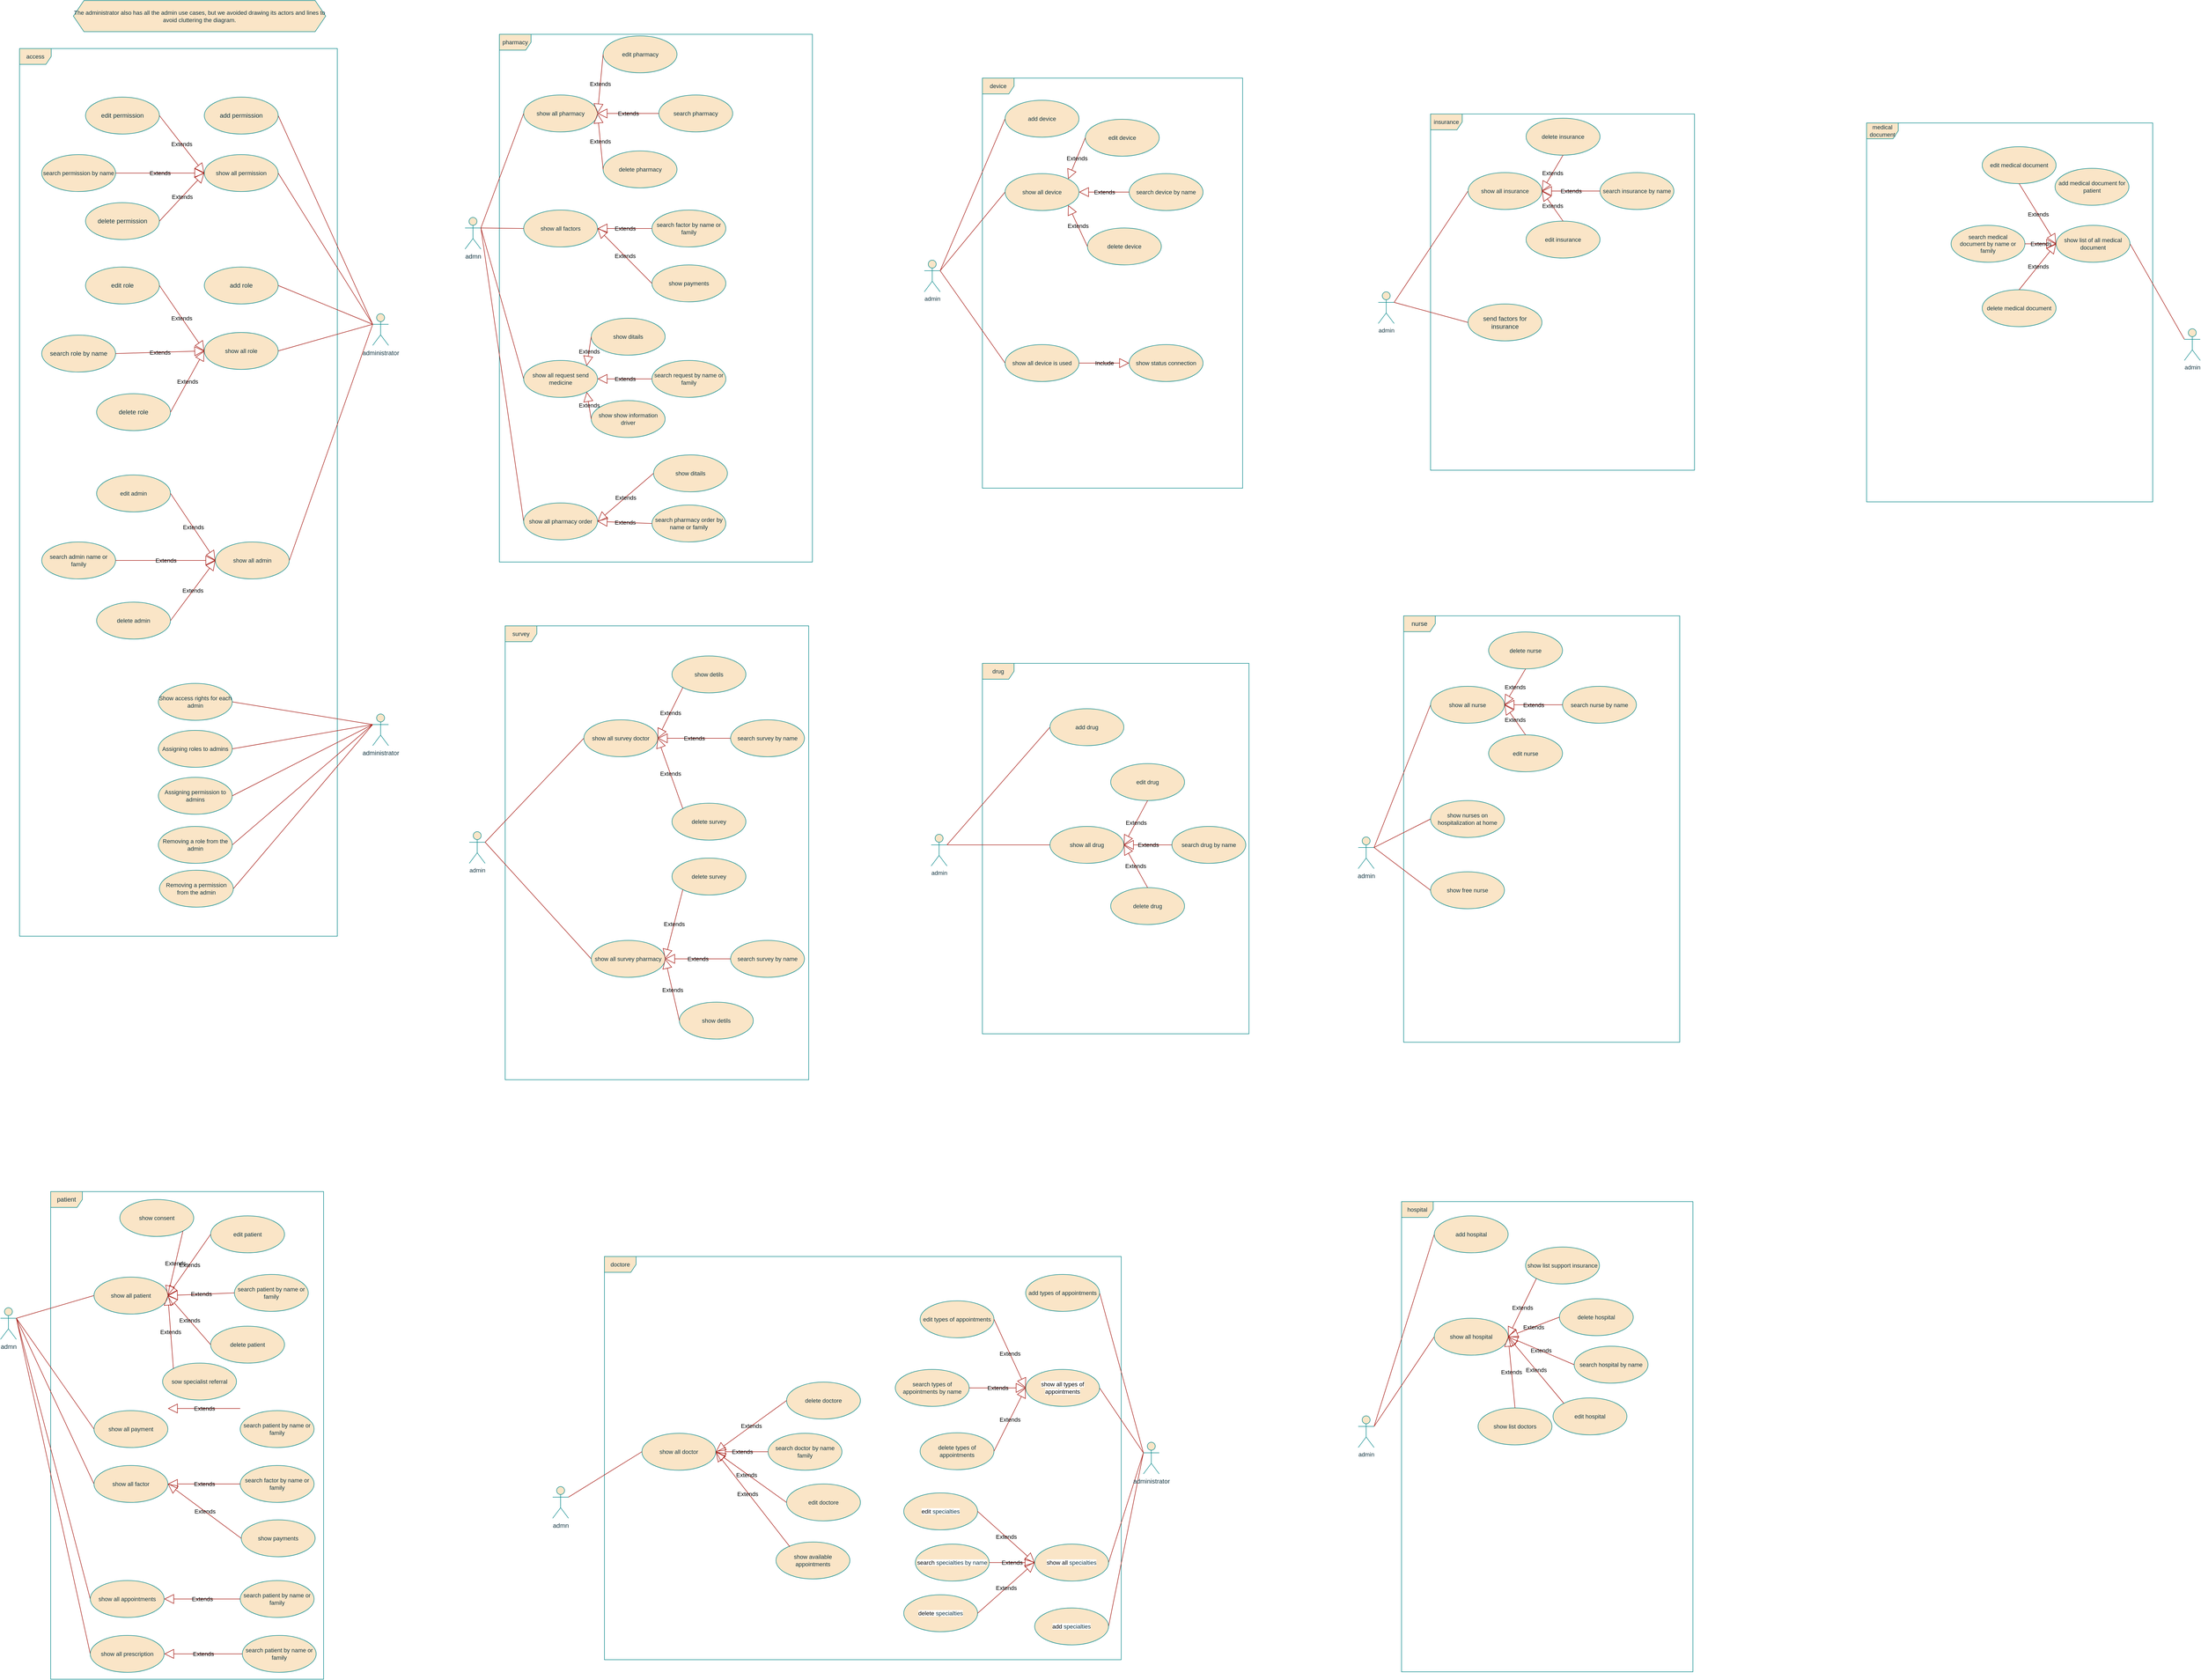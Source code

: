 <mxfile version="27.0.2">
  <diagram name="Page-1" id="EInWyaiCCA0Ft4_SJ0qV">
    <mxGraphModel dx="1318" dy="3218" grid="0" gridSize="10" guides="1" tooltips="1" connect="1" arrows="1" fold="1" page="1" pageScale="1" pageWidth="850" pageHeight="1100" math="0" shadow="0">
      <root>
        <mxCell id="0" />
        <mxCell id="1" parent="0" />
        <mxCell id="PF4e_UDldRz6OcNP83BT-1" value="patient" style="shape=umlFrame;whiteSpace=wrap;html=1;pointerEvents=0;labelBackgroundColor=none;fillColor=#FAE5C7;strokeColor=#0F8B8D;fontColor=#143642;" vertex="1" parent="1">
          <mxGeometry x="140" y="82" width="517" height="924" as="geometry" />
        </mxCell>
        <mxCell id="PF4e_UDldRz6OcNP83BT-32" style="edgeStyle=none;shape=connector;rounded=0;orthogonalLoop=1;jettySize=auto;html=1;exitX=1;exitY=0.333;exitDx=0;exitDy=0;exitPerimeter=0;entryX=0;entryY=0.5;entryDx=0;entryDy=0;strokeColor=#A8201A;align=center;verticalAlign=middle;fontFamily=Helvetica;fontSize=11;fontColor=default;labelBackgroundColor=none;startFill=0;endArrow=none;" edge="1" parent="1" source="PF4e_UDldRz6OcNP83BT-2" target="PF4e_UDldRz6OcNP83BT-29">
          <mxGeometry relative="1" as="geometry" />
        </mxCell>
        <mxCell id="PF4e_UDldRz6OcNP83BT-43" style="edgeStyle=none;shape=connector;rounded=0;orthogonalLoop=1;jettySize=auto;html=1;exitX=1;exitY=0.333;exitDx=0;exitDy=0;exitPerimeter=0;entryX=0;entryY=0.5;entryDx=0;entryDy=0;strokeColor=#A8201A;align=center;verticalAlign=middle;fontFamily=Helvetica;fontSize=11;fontColor=default;labelBackgroundColor=none;startFill=0;endArrow=none;" edge="1" parent="1" source="PF4e_UDldRz6OcNP83BT-2" target="PF4e_UDldRz6OcNP83BT-39">
          <mxGeometry relative="1" as="geometry" />
        </mxCell>
        <mxCell id="PF4e_UDldRz6OcNP83BT-46" style="edgeStyle=none;shape=connector;rounded=0;orthogonalLoop=1;jettySize=auto;html=1;exitX=1;exitY=0.333;exitDx=0;exitDy=0;exitPerimeter=0;entryX=0;entryY=0.5;entryDx=0;entryDy=0;strokeColor=#A8201A;align=center;verticalAlign=middle;fontFamily=Helvetica;fontSize=11;fontColor=default;labelBackgroundColor=none;startFill=0;endArrow=none;" edge="1" parent="1" source="PF4e_UDldRz6OcNP83BT-2" target="PF4e_UDldRz6OcNP83BT-40">
          <mxGeometry relative="1" as="geometry" />
        </mxCell>
        <mxCell id="PF4e_UDldRz6OcNP83BT-123" style="edgeStyle=none;shape=connector;rounded=0;orthogonalLoop=1;jettySize=auto;html=1;exitX=1;exitY=0.333;exitDx=0;exitDy=0;exitPerimeter=0;entryX=0;entryY=0.5;entryDx=0;entryDy=0;strokeColor=#A8201A;align=center;verticalAlign=middle;fontFamily=Helvetica;fontSize=11;fontColor=default;labelBackgroundColor=none;startFill=0;endArrow=none;" edge="1" parent="1" source="PF4e_UDldRz6OcNP83BT-2" target="PF4e_UDldRz6OcNP83BT-115">
          <mxGeometry relative="1" as="geometry" />
        </mxCell>
        <mxCell id="PF4e_UDldRz6OcNP83BT-127" style="edgeStyle=none;shape=connector;rounded=0;orthogonalLoop=1;jettySize=auto;html=1;exitX=1;exitY=0.333;exitDx=0;exitDy=0;exitPerimeter=0;entryX=0;entryY=0.5;entryDx=0;entryDy=0;strokeColor=#A8201A;align=center;verticalAlign=middle;fontFamily=Helvetica;fontSize=11;fontColor=default;labelBackgroundColor=none;startFill=0;endArrow=none;" edge="1" parent="1" source="PF4e_UDldRz6OcNP83BT-2" target="PF4e_UDldRz6OcNP83BT-124">
          <mxGeometry relative="1" as="geometry" />
        </mxCell>
        <mxCell id="PF4e_UDldRz6OcNP83BT-2" value="admn" style="shape=umlActor;verticalLabelPosition=bottom;verticalAlign=top;html=1;labelBackgroundColor=none;fillColor=#FAE5C7;strokeColor=#0F8B8D;fontColor=#143642;" vertex="1" parent="1">
          <mxGeometry x="45" y="302" width="30" height="60" as="geometry" />
        </mxCell>
        <mxCell id="PF4e_UDldRz6OcNP83BT-20" value="delete patient" style="ellipse;whiteSpace=wrap;html=1;fontFamily=Helvetica;fontSize=11;fontColor=#143642;labelBackgroundColor=none;fillColor=#FAE5C7;strokeColor=#0F8B8D;" vertex="1" parent="1">
          <mxGeometry x="443" y="337" width="140" height="70" as="geometry" />
        </mxCell>
        <mxCell id="PF4e_UDldRz6OcNP83BT-23" value="edit doctore" style="ellipse;whiteSpace=wrap;html=1;fontFamily=Helvetica;fontSize=11;fontColor=#143642;labelBackgroundColor=none;fillColor=#FAE5C7;strokeColor=#0F8B8D;" vertex="1" parent="1">
          <mxGeometry x="1534" y="636" width="140" height="70" as="geometry" />
        </mxCell>
        <mxCell id="PF4e_UDldRz6OcNP83BT-26" value="delete pharmacy" style="ellipse;whiteSpace=wrap;html=1;fontFamily=Helvetica;fontSize=11;fontColor=#143642;labelBackgroundColor=none;fillColor=#FAE5C7;strokeColor=#0F8B8D;" vertex="1" parent="1">
          <mxGeometry x="1186.5" y="-1890" width="140" height="70" as="geometry" />
        </mxCell>
        <mxCell id="PF4e_UDldRz6OcNP83BT-29" value="show all patient" style="ellipse;whiteSpace=wrap;html=1;fontFamily=Helvetica;fontSize=11;fontColor=#143642;labelBackgroundColor=none;fillColor=#FAE5C7;strokeColor=#0F8B8D;" vertex="1" parent="1">
          <mxGeometry x="222" y="244" width="140" height="70" as="geometry" />
        </mxCell>
        <mxCell id="PF4e_UDldRz6OcNP83BT-30" value="show all doctor" style="ellipse;whiteSpace=wrap;html=1;fontFamily=Helvetica;fontSize=11;fontColor=#143642;labelBackgroundColor=none;fillColor=#FAE5C7;strokeColor=#0F8B8D;" vertex="1" parent="1">
          <mxGeometry x="1260" y="540" width="140" height="70" as="geometry" />
        </mxCell>
        <mxCell id="PF4e_UDldRz6OcNP83BT-31" value="show all pharmacy" style="ellipse;whiteSpace=wrap;html=1;fontFamily=Helvetica;fontSize=11;fontColor=#143642;labelBackgroundColor=none;fillColor=#FAE5C7;strokeColor=#0F8B8D;" vertex="1" parent="1">
          <mxGeometry x="1036" y="-1996" width="140" height="70" as="geometry" />
        </mxCell>
        <mxCell id="PF4e_UDldRz6OcNP83BT-38" value="show payments" style="ellipse;whiteSpace=wrap;html=1;fontFamily=Helvetica;fontSize=11;fontColor=#143642;labelBackgroundColor=none;fillColor=#FAE5C7;strokeColor=#0F8B8D;" vertex="1" parent="1">
          <mxGeometry x="501" y="704" width="140" height="70" as="geometry" />
        </mxCell>
        <mxCell id="PF4e_UDldRz6OcNP83BT-39" value="show all payment" style="ellipse;whiteSpace=wrap;html=1;fontFamily=Helvetica;fontSize=11;fontColor=#143642;labelBackgroundColor=none;fillColor=#FAE5C7;strokeColor=#0F8B8D;" vertex="1" parent="1">
          <mxGeometry x="222" y="497" width="140" height="70" as="geometry" />
        </mxCell>
        <mxCell id="PF4e_UDldRz6OcNP83BT-40" value="show all factor" style="ellipse;whiteSpace=wrap;html=1;fontFamily=Helvetica;fontSize=11;fontColor=#143642;labelBackgroundColor=none;fillColor=#FAE5C7;strokeColor=#0F8B8D;" vertex="1" parent="1">
          <mxGeometry x="222" y="601" width="140" height="70" as="geometry" />
        </mxCell>
        <mxCell id="PF4e_UDldRz6OcNP83BT-47" value="access" style="shape=umlFrame;whiteSpace=wrap;html=1;pointerEvents=0;fontFamily=Helvetica;fontSize=11;fontColor=#143642;labelBackgroundColor=none;fillColor=#FAE5C7;strokeColor=#0F8B8D;" vertex="1" parent="1">
          <mxGeometry x="81" y="-2084" width="602" height="1682" as="geometry" />
        </mxCell>
        <mxCell id="PF4e_UDldRz6OcNP83BT-48" value="delete permission" style="ellipse;whiteSpace=wrap;html=1;labelBackgroundColor=none;fillColor=#FAE5C7;strokeColor=#0F8B8D;fontColor=#143642;" vertex="1" parent="1">
          <mxGeometry x="206" y="-1792" width="140" height="70" as="geometry" />
        </mxCell>
        <mxCell id="PF4e_UDldRz6OcNP83BT-49" value="add role" style="ellipse;whiteSpace=wrap;html=1;labelBackgroundColor=none;fillColor=#FAE5C7;strokeColor=#0F8B8D;fontColor=#143642;" vertex="1" parent="1">
          <mxGeometry x="431" y="-1670" width="140" height="70" as="geometry" />
        </mxCell>
        <mxCell id="PF4e_UDldRz6OcNP83BT-50" value="show all permission" style="ellipse;whiteSpace=wrap;html=1;fontFamily=Helvetica;fontSize=11;fontColor=#143642;labelBackgroundColor=none;fillColor=#FAE5C7;strokeColor=#0F8B8D;" vertex="1" parent="1">
          <mxGeometry x="431" y="-1883" width="140" height="70" as="geometry" />
        </mxCell>
        <mxCell id="PF4e_UDldRz6OcNP83BT-51" value="show all role" style="ellipse;whiteSpace=wrap;html=1;fontFamily=Helvetica;fontSize=11;fontColor=#143642;labelBackgroundColor=none;fillColor=#FAE5C7;strokeColor=#0F8B8D;" vertex="1" parent="1">
          <mxGeometry x="431" y="-1546" width="140" height="70" as="geometry" />
        </mxCell>
        <mxCell id="PF4e_UDldRz6OcNP83BT-52" value="show all admin" style="ellipse;whiteSpace=wrap;html=1;fontFamily=Helvetica;fontSize=11;fontColor=#143642;labelBackgroundColor=none;fillColor=#FAE5C7;strokeColor=#0F8B8D;" vertex="1" parent="1">
          <mxGeometry x="452" y="-1149" width="140" height="70" as="geometry" />
        </mxCell>
        <mxCell id="PF4e_UDldRz6OcNP83BT-53" value="search admin name or family" style="ellipse;whiteSpace=wrap;html=1;fontFamily=Helvetica;fontSize=11;fontColor=#143642;labelBackgroundColor=none;fillColor=#FAE5C7;strokeColor=#0F8B8D;" vertex="1" parent="1">
          <mxGeometry x="123" y="-1149" width="140" height="70" as="geometry" />
        </mxCell>
        <mxCell id="PF4e_UDldRz6OcNP83BT-63" style="edgeStyle=none;shape=connector;rounded=0;orthogonalLoop=1;jettySize=auto;html=1;exitX=0;exitY=0.333;exitDx=0;exitDy=0;exitPerimeter=0;entryX=1;entryY=0.5;entryDx=0;entryDy=0;strokeColor=#A8201A;align=center;verticalAlign=middle;fontFamily=Helvetica;fontSize=11;fontColor=default;labelBackgroundColor=none;startFill=0;endArrow=none;" edge="1" parent="1" source="PF4e_UDldRz6OcNP83BT-54" target="PF4e_UDldRz6OcNP83BT-55">
          <mxGeometry relative="1" as="geometry" />
        </mxCell>
        <mxCell id="PF4e_UDldRz6OcNP83BT-66" style="edgeStyle=none;shape=connector;rounded=0;orthogonalLoop=1;jettySize=auto;html=1;exitX=0;exitY=0.333;exitDx=0;exitDy=0;exitPerimeter=0;entryX=1;entryY=0.5;entryDx=0;entryDy=0;strokeColor=#A8201A;align=center;verticalAlign=middle;fontFamily=Helvetica;fontSize=11;fontColor=default;labelBackgroundColor=none;startFill=0;endArrow=none;" edge="1" parent="1" source="PF4e_UDldRz6OcNP83BT-54" target="PF4e_UDldRz6OcNP83BT-50">
          <mxGeometry relative="1" as="geometry" />
        </mxCell>
        <mxCell id="PF4e_UDldRz6OcNP83BT-71" style="edgeStyle=none;shape=connector;rounded=0;orthogonalLoop=1;jettySize=auto;html=1;exitX=0;exitY=0.333;exitDx=0;exitDy=0;exitPerimeter=0;entryX=1;entryY=0.5;entryDx=0;entryDy=0;strokeColor=#A8201A;align=center;verticalAlign=middle;fontFamily=Helvetica;fontSize=11;fontColor=default;labelBackgroundColor=none;startFill=0;endArrow=none;" edge="1" parent="1" source="PF4e_UDldRz6OcNP83BT-54" target="PF4e_UDldRz6OcNP83BT-49">
          <mxGeometry relative="1" as="geometry" />
        </mxCell>
        <mxCell id="PF4e_UDldRz6OcNP83BT-72" style="edgeStyle=none;shape=connector;rounded=0;orthogonalLoop=1;jettySize=auto;html=1;exitX=0;exitY=0.333;exitDx=0;exitDy=0;exitPerimeter=0;entryX=1;entryY=0.5;entryDx=0;entryDy=0;strokeColor=#A8201A;align=center;verticalAlign=middle;fontFamily=Helvetica;fontSize=11;fontColor=default;labelBackgroundColor=none;startFill=0;endArrow=none;" edge="1" parent="1" source="PF4e_UDldRz6OcNP83BT-54" target="PF4e_UDldRz6OcNP83BT-51">
          <mxGeometry relative="1" as="geometry" />
        </mxCell>
        <mxCell id="PF4e_UDldRz6OcNP83BT-76" style="edgeStyle=none;shape=connector;rounded=0;orthogonalLoop=1;jettySize=auto;html=1;exitX=0;exitY=0.333;exitDx=0;exitDy=0;exitPerimeter=0;entryX=1;entryY=0.5;entryDx=0;entryDy=0;strokeColor=#A8201A;align=center;verticalAlign=middle;fontFamily=Helvetica;fontSize=11;fontColor=default;labelBackgroundColor=none;startFill=0;endArrow=none;" edge="1" parent="1" source="PF4e_UDldRz6OcNP83BT-54" target="PF4e_UDldRz6OcNP83BT-52">
          <mxGeometry relative="1" as="geometry" />
        </mxCell>
        <mxCell id="PF4e_UDldRz6OcNP83BT-54" value="administrator" style="shape=umlActor;verticalLabelPosition=bottom;verticalAlign=top;html=1;labelBackgroundColor=none;fillColor=#FAE5C7;strokeColor=#0F8B8D;fontColor=#143642;" vertex="1" parent="1">
          <mxGeometry x="750" y="-1581.5" width="30" height="60" as="geometry" />
        </mxCell>
        <mxCell id="PF4e_UDldRz6OcNP83BT-55" value="add permission" style="ellipse;whiteSpace=wrap;html=1;labelBackgroundColor=none;fillColor=#FAE5C7;strokeColor=#0F8B8D;fontColor=#143642;" vertex="1" parent="1">
          <mxGeometry x="431" y="-1992" width="140" height="70" as="geometry" />
        </mxCell>
        <mxCell id="PF4e_UDldRz6OcNP83BT-56" value="edit permission" style="ellipse;whiteSpace=wrap;html=1;labelBackgroundColor=none;fillColor=#FAE5C7;strokeColor=#0F8B8D;fontColor=#143642;" vertex="1" parent="1">
          <mxGeometry x="206" y="-1992" width="140" height="70" as="geometry" />
        </mxCell>
        <mxCell id="PF4e_UDldRz6OcNP83BT-57" value="delete role" style="ellipse;whiteSpace=wrap;html=1;labelBackgroundColor=none;fillColor=#FAE5C7;strokeColor=#0F8B8D;fontColor=#143642;" vertex="1" parent="1">
          <mxGeometry x="227" y="-1430" width="140" height="70" as="geometry" />
        </mxCell>
        <mxCell id="PF4e_UDldRz6OcNP83BT-58" value="edit role" style="ellipse;whiteSpace=wrap;html=1;labelBackgroundColor=none;fillColor=#FAE5C7;strokeColor=#0F8B8D;fontColor=#143642;" vertex="1" parent="1">
          <mxGeometry x="206" y="-1670" width="140" height="70" as="geometry" />
        </mxCell>
        <mxCell id="PF4e_UDldRz6OcNP83BT-59" value="edit admin" style="ellipse;whiteSpace=wrap;html=1;fontFamily=Helvetica;fontSize=11;fontColor=#143642;labelBackgroundColor=none;fillColor=#FAE5C7;strokeColor=#0F8B8D;" vertex="1" parent="1">
          <mxGeometry x="227" y="-1276" width="140" height="70" as="geometry" />
        </mxCell>
        <mxCell id="PF4e_UDldRz6OcNP83BT-60" value="delete admin" style="ellipse;whiteSpace=wrap;html=1;fontFamily=Helvetica;fontSize=11;fontColor=#143642;labelBackgroundColor=none;fillColor=#FAE5C7;strokeColor=#0F8B8D;" vertex="1" parent="1">
          <mxGeometry x="227" y="-1035" width="140" height="70" as="geometry" />
        </mxCell>
        <mxCell id="PF4e_UDldRz6OcNP83BT-61" value="Extends" style="endArrow=block;endSize=16;endFill=0;html=1;rounded=0;strokeColor=#A8201A;align=center;verticalAlign=middle;fontFamily=Helvetica;fontSize=11;fontColor=default;labelBackgroundColor=none;entryX=0;entryY=0.5;entryDx=0;entryDy=0;exitX=1;exitY=0.5;exitDx=0;exitDy=0;" edge="1" parent="1" source="PF4e_UDldRz6OcNP83BT-56" target="PF4e_UDldRz6OcNP83BT-50">
          <mxGeometry width="160" relative="1" as="geometry">
            <mxPoint x="290" y="-1711" as="sourcePoint" />
            <mxPoint x="450" y="-1711" as="targetPoint" />
          </mxGeometry>
        </mxCell>
        <mxCell id="PF4e_UDldRz6OcNP83BT-62" value="Extends" style="endArrow=block;endSize=16;endFill=0;html=1;rounded=0;strokeColor=#A8201A;align=center;verticalAlign=middle;fontFamily=Helvetica;fontSize=11;fontColor=default;labelBackgroundColor=none;entryX=0;entryY=0.5;entryDx=0;entryDy=0;exitX=1;exitY=0.5;exitDx=0;exitDy=0;" edge="1" parent="1" source="PF4e_UDldRz6OcNP83BT-48" target="PF4e_UDldRz6OcNP83BT-50">
          <mxGeometry width="160" relative="1" as="geometry">
            <mxPoint x="285" y="-1849" as="sourcePoint" />
            <mxPoint x="346" y="-1849" as="targetPoint" />
          </mxGeometry>
        </mxCell>
        <mxCell id="PF4e_UDldRz6OcNP83BT-64" value="search permission by name" style="ellipse;whiteSpace=wrap;html=1;fontFamily=Helvetica;fontSize=11;fontColor=#143642;labelBackgroundColor=none;fillColor=#FAE5C7;strokeColor=#0F8B8D;" vertex="1" parent="1">
          <mxGeometry x="123" y="-1883" width="140" height="70" as="geometry" />
        </mxCell>
        <mxCell id="PF4e_UDldRz6OcNP83BT-65" value="Extends" style="endArrow=block;endSize=16;endFill=0;html=1;rounded=0;strokeColor=#A8201A;align=center;verticalAlign=middle;fontFamily=Helvetica;fontSize=11;fontColor=default;labelBackgroundColor=none;entryX=0;entryY=0.5;entryDx=0;entryDy=0;exitX=1;exitY=0.5;exitDx=0;exitDy=0;" edge="1" parent="1" source="PF4e_UDldRz6OcNP83BT-64" target="PF4e_UDldRz6OcNP83BT-50">
          <mxGeometry width="160" relative="1" as="geometry">
            <mxPoint x="280" y="-1921" as="sourcePoint" />
            <mxPoint x="365" y="-1788" as="targetPoint" />
          </mxGeometry>
        </mxCell>
        <mxCell id="PF4e_UDldRz6OcNP83BT-67" value="Extends" style="endArrow=block;endSize=16;endFill=0;html=1;rounded=0;strokeColor=#A8201A;align=center;verticalAlign=middle;fontFamily=Helvetica;fontSize=11;fontColor=default;labelBackgroundColor=none;entryX=0;entryY=0.5;entryDx=0;entryDy=0;exitX=1;exitY=0.5;exitDx=0;exitDy=0;" edge="1" parent="1" source="PF4e_UDldRz6OcNP83BT-57" target="PF4e_UDldRz6OcNP83BT-51">
          <mxGeometry width="160" relative="1" as="geometry">
            <mxPoint x="290" y="-1490.5" as="sourcePoint" />
            <mxPoint x="375" y="-1581.5" as="targetPoint" />
          </mxGeometry>
        </mxCell>
        <mxCell id="PF4e_UDldRz6OcNP83BT-68" value="search role by name" style="ellipse;whiteSpace=wrap;html=1;labelBackgroundColor=none;fillColor=#FAE5C7;strokeColor=#0F8B8D;fontColor=#143642;" vertex="1" parent="1">
          <mxGeometry x="123" y="-1541" width="140" height="70" as="geometry" />
        </mxCell>
        <mxCell id="PF4e_UDldRz6OcNP83BT-69" value="Extends" style="endArrow=block;endSize=16;endFill=0;html=1;rounded=0;strokeColor=#A8201A;align=center;verticalAlign=middle;fontFamily=Helvetica;fontSize=11;fontColor=default;labelBackgroundColor=none;entryX=0;entryY=0.5;entryDx=0;entryDy=0;exitX=1;exitY=0.5;exitDx=0;exitDy=0;" edge="1" parent="1" source="PF4e_UDldRz6OcNP83BT-68" target="PF4e_UDldRz6OcNP83BT-51">
          <mxGeometry width="160" relative="1" as="geometry">
            <mxPoint x="356" y="-1625" as="sourcePoint" />
            <mxPoint x="441" y="-1496" as="targetPoint" />
          </mxGeometry>
        </mxCell>
        <mxCell id="PF4e_UDldRz6OcNP83BT-70" value="Extends" style="endArrow=block;endSize=16;endFill=0;html=1;rounded=0;strokeColor=#A8201A;align=center;verticalAlign=middle;fontFamily=Helvetica;fontSize=11;fontColor=default;labelBackgroundColor=none;entryX=0;entryY=0.5;entryDx=0;entryDy=0;exitX=1;exitY=0.5;exitDx=0;exitDy=0;" edge="1" parent="1" source="PF4e_UDldRz6OcNP83BT-58" target="PF4e_UDldRz6OcNP83BT-51">
          <mxGeometry width="160" relative="1" as="geometry">
            <mxPoint x="290" y="-1549" as="sourcePoint" />
            <mxPoint x="458" y="-1549" as="targetPoint" />
          </mxGeometry>
        </mxCell>
        <mxCell id="PF4e_UDldRz6OcNP83BT-73" value="Extends" style="endArrow=block;endSize=16;endFill=0;html=1;rounded=0;strokeColor=#A8201A;align=center;verticalAlign=middle;fontFamily=Helvetica;fontSize=11;fontColor=default;labelBackgroundColor=none;entryX=0;entryY=0.5;entryDx=0;entryDy=0;exitX=1;exitY=0.5;exitDx=0;exitDy=0;" edge="1" parent="1" source="PF4e_UDldRz6OcNP83BT-60" target="PF4e_UDldRz6OcNP83BT-52">
          <mxGeometry width="160" relative="1" as="geometry">
            <mxPoint x="377" y="-1385" as="sourcePoint" />
            <mxPoint x="441" y="-1501" as="targetPoint" />
          </mxGeometry>
        </mxCell>
        <mxCell id="PF4e_UDldRz6OcNP83BT-74" value="Extends" style="endArrow=block;endSize=16;endFill=0;html=1;rounded=0;strokeColor=#A8201A;align=center;verticalAlign=middle;fontFamily=Helvetica;fontSize=11;fontColor=default;labelBackgroundColor=none;entryX=0;entryY=0.5;entryDx=0;entryDy=0;exitX=1;exitY=0.5;exitDx=0;exitDy=0;" edge="1" parent="1" source="PF4e_UDldRz6OcNP83BT-53" target="PF4e_UDldRz6OcNP83BT-52">
          <mxGeometry width="160" relative="1" as="geometry">
            <mxPoint x="387" y="-1375" as="sourcePoint" />
            <mxPoint x="451" y="-1491" as="targetPoint" />
          </mxGeometry>
        </mxCell>
        <mxCell id="PF4e_UDldRz6OcNP83BT-75" value="Extends" style="endArrow=block;endSize=16;endFill=0;html=1;rounded=0;strokeColor=#A8201A;align=center;verticalAlign=middle;fontFamily=Helvetica;fontSize=11;fontColor=default;labelBackgroundColor=none;entryX=0;entryY=0.5;entryDx=0;entryDy=0;exitX=1;exitY=0.5;exitDx=0;exitDy=0;" edge="1" parent="1" source="PF4e_UDldRz6OcNP83BT-59" target="PF4e_UDldRz6OcNP83BT-52">
          <mxGeometry width="160" relative="1" as="geometry">
            <mxPoint x="397" y="-1365" as="sourcePoint" />
            <mxPoint x="461" y="-1481" as="targetPoint" />
          </mxGeometry>
        </mxCell>
        <mxCell id="PF4e_UDldRz6OcNP83BT-77" value="The administrator also has all the admin use cases, but we avoided drawing its actors and lines to avoid cluttering the diagram." style="shape=hexagon;perimeter=hexagonPerimeter2;whiteSpace=wrap;html=1;fixedSize=1;fontFamily=Helvetica;fontSize=11;labelBackgroundColor=none;fillColor=#FAE5C7;strokeColor=#0F8B8D;align=center;fontColor=#143642;" vertex="1" parent="1">
          <mxGeometry x="183" y="-2175" width="478" height="59" as="geometry" />
        </mxCell>
        <mxCell id="PF4e_UDldRz6OcNP83BT-78" value="Assigning roles to admins" style="ellipse;whiteSpace=wrap;html=1;fontFamily=Helvetica;fontSize=11;fontColor=#143642;labelBackgroundColor=none;fillColor=#FAE5C7;strokeColor=#0F8B8D;" vertex="1" parent="1">
          <mxGeometry x="344" y="-792" width="140" height="70" as="geometry" />
        </mxCell>
        <mxCell id="PF4e_UDldRz6OcNP83BT-79" value="Assigning permission to admins" style="ellipse;whiteSpace=wrap;html=1;fontFamily=Helvetica;fontSize=11;fontColor=#143642;labelBackgroundColor=none;fillColor=#FAE5C7;strokeColor=#0F8B8D;" vertex="1" parent="1">
          <mxGeometry x="344" y="-703" width="140" height="70" as="geometry" />
        </mxCell>
        <mxCell id="PF4e_UDldRz6OcNP83BT-81" style="edgeStyle=none;shape=connector;rounded=0;orthogonalLoop=1;jettySize=auto;html=1;exitX=0;exitY=0.333;exitDx=0;exitDy=0;exitPerimeter=0;entryX=1;entryY=0.5;entryDx=0;entryDy=0;strokeColor=#A8201A;align=center;verticalAlign=middle;fontFamily=Helvetica;fontSize=11;fontColor=default;labelBackgroundColor=none;startFill=0;endArrow=none;" edge="1" parent="1" source="PF4e_UDldRz6OcNP83BT-80" target="PF4e_UDldRz6OcNP83BT-78">
          <mxGeometry relative="1" as="geometry" />
        </mxCell>
        <mxCell id="PF4e_UDldRz6OcNP83BT-82" style="edgeStyle=none;shape=connector;rounded=0;orthogonalLoop=1;jettySize=auto;html=1;exitX=0;exitY=0.333;exitDx=0;exitDy=0;exitPerimeter=0;entryX=1;entryY=0.5;entryDx=0;entryDy=0;strokeColor=#A8201A;align=center;verticalAlign=middle;fontFamily=Helvetica;fontSize=11;fontColor=default;labelBackgroundColor=none;startFill=0;endArrow=none;" edge="1" parent="1" source="PF4e_UDldRz6OcNP83BT-80" target="PF4e_UDldRz6OcNP83BT-79">
          <mxGeometry relative="1" as="geometry" />
        </mxCell>
        <mxCell id="PF4e_UDldRz6OcNP83BT-85" style="edgeStyle=none;shape=connector;rounded=0;orthogonalLoop=1;jettySize=auto;html=1;exitX=0;exitY=0.333;exitDx=0;exitDy=0;exitPerimeter=0;entryX=1;entryY=0.5;entryDx=0;entryDy=0;strokeColor=#A8201A;align=center;verticalAlign=middle;fontFamily=Helvetica;fontSize=11;fontColor=default;labelBackgroundColor=none;startFill=0;endArrow=none;" edge="1" parent="1" source="PF4e_UDldRz6OcNP83BT-80" target="PF4e_UDldRz6OcNP83BT-83">
          <mxGeometry relative="1" as="geometry" />
        </mxCell>
        <mxCell id="PF4e_UDldRz6OcNP83BT-86" style="edgeStyle=none;shape=connector;rounded=0;orthogonalLoop=1;jettySize=auto;html=1;exitX=0;exitY=0.333;exitDx=0;exitDy=0;exitPerimeter=0;entryX=1;entryY=0.5;entryDx=0;entryDy=0;strokeColor=#A8201A;align=center;verticalAlign=middle;fontFamily=Helvetica;fontSize=11;fontColor=default;labelBackgroundColor=none;startFill=0;endArrow=none;" edge="1" parent="1" source="PF4e_UDldRz6OcNP83BT-80" target="PF4e_UDldRz6OcNP83BT-84">
          <mxGeometry relative="1" as="geometry" />
        </mxCell>
        <mxCell id="PF4e_UDldRz6OcNP83BT-88" style="edgeStyle=none;shape=connector;rounded=0;orthogonalLoop=1;jettySize=auto;html=1;exitX=0;exitY=0.333;exitDx=0;exitDy=0;exitPerimeter=0;entryX=1;entryY=0.5;entryDx=0;entryDy=0;strokeColor=#A8201A;align=center;verticalAlign=middle;fontFamily=Helvetica;fontSize=11;fontColor=default;labelBackgroundColor=none;startFill=0;endArrow=none;" edge="1" parent="1" source="PF4e_UDldRz6OcNP83BT-80" target="PF4e_UDldRz6OcNP83BT-87">
          <mxGeometry relative="1" as="geometry" />
        </mxCell>
        <mxCell id="PF4e_UDldRz6OcNP83BT-80" value="administrator" style="shape=umlActor;verticalLabelPosition=bottom;verticalAlign=top;html=1;labelBackgroundColor=none;fillColor=#FAE5C7;strokeColor=#0F8B8D;fontColor=#143642;" vertex="1" parent="1">
          <mxGeometry x="750" y="-823" width="30" height="60" as="geometry" />
        </mxCell>
        <mxCell id="PF4e_UDldRz6OcNP83BT-83" value="Removing a role from the admin" style="ellipse;whiteSpace=wrap;html=1;fontFamily=Helvetica;fontSize=11;fontColor=#143642;labelBackgroundColor=none;fillColor=#FAE5C7;strokeColor=#0F8B8D;" vertex="1" parent="1">
          <mxGeometry x="344" y="-610" width="140" height="70" as="geometry" />
        </mxCell>
        <mxCell id="PF4e_UDldRz6OcNP83BT-84" value="Removing a permission from the admin" style="ellipse;whiteSpace=wrap;html=1;fontFamily=Helvetica;fontSize=11;fontColor=#143642;labelBackgroundColor=none;fillColor=#FAE5C7;strokeColor=#0F8B8D;" vertex="1" parent="1">
          <mxGeometry x="346" y="-527" width="140" height="70" as="geometry" />
        </mxCell>
        <mxCell id="PF4e_UDldRz6OcNP83BT-87" value="Show access rights for each admin" style="ellipse;whiteSpace=wrap;html=1;fontFamily=Helvetica;fontSize=11;fontColor=#143642;labelBackgroundColor=none;fillColor=#FAE5C7;strokeColor=#0F8B8D;" vertex="1" parent="1">
          <mxGeometry x="344" y="-881" width="140" height="70" as="geometry" />
        </mxCell>
        <mxCell id="PF4e_UDldRz6OcNP83BT-89" value="doctore" style="shape=umlFrame;whiteSpace=wrap;html=1;pointerEvents=0;fontFamily=Helvetica;fontSize=11;fontColor=#143642;labelBackgroundColor=none;fillColor=#FAE5C7;strokeColor=#0F8B8D;" vertex="1" parent="1">
          <mxGeometry x="1189" y="205" width="979" height="764" as="geometry" />
        </mxCell>
        <mxCell id="PF4e_UDldRz6OcNP83BT-93" style="edgeStyle=none;shape=connector;rounded=0;orthogonalLoop=1;jettySize=auto;html=1;exitX=1;exitY=0.333;exitDx=0;exitDy=0;exitPerimeter=0;entryX=0;entryY=0.5;entryDx=0;entryDy=0;strokeColor=#A8201A;align=center;verticalAlign=middle;fontFamily=Helvetica;fontSize=11;fontColor=default;labelBackgroundColor=none;startFill=0;endArrow=none;" edge="1" parent="1" source="PF4e_UDldRz6OcNP83BT-90" target="PF4e_UDldRz6OcNP83BT-30">
          <mxGeometry relative="1" as="geometry" />
        </mxCell>
        <mxCell id="PF4e_UDldRz6OcNP83BT-90" value="admn" style="shape=umlActor;verticalLabelPosition=bottom;verticalAlign=top;html=1;labelBackgroundColor=none;fillColor=#FAE5C7;strokeColor=#0F8B8D;fontColor=#143642;" vertex="1" parent="1">
          <mxGeometry x="1091" y="641" width="30" height="60" as="geometry" />
        </mxCell>
        <mxCell id="PF4e_UDldRz6OcNP83BT-91" value="delete doctore" style="ellipse;whiteSpace=wrap;html=1;fontFamily=Helvetica;fontSize=11;fontColor=#143642;labelBackgroundColor=none;fillColor=#FAE5C7;strokeColor=#0F8B8D;" vertex="1" parent="1">
          <mxGeometry x="1534" y="443" width="140" height="70" as="geometry" />
        </mxCell>
        <mxCell id="PF4e_UDldRz6OcNP83BT-92" value="search doctor by name family" style="ellipse;whiteSpace=wrap;html=1;fontFamily=Helvetica;fontSize=11;fontColor=#143642;labelBackgroundColor=none;fillColor=#FAE5C7;strokeColor=#0F8B8D;" vertex="1" parent="1">
          <mxGeometry x="1499" y="540" width="140" height="70" as="geometry" />
        </mxCell>
        <mxCell id="PF4e_UDldRz6OcNP83BT-94" value="Extends" style="endArrow=block;endSize=16;endFill=0;html=1;rounded=0;strokeColor=#A8201A;align=center;verticalAlign=middle;fontFamily=Helvetica;fontSize=11;fontColor=default;labelBackgroundColor=none;exitX=0;exitY=0.5;exitDx=0;exitDy=0;entryX=1;entryY=0.5;entryDx=0;entryDy=0;" edge="1" parent="1" source="PF4e_UDldRz6OcNP83BT-92" target="PF4e_UDldRz6OcNP83BT-30">
          <mxGeometry width="160" relative="1" as="geometry">
            <mxPoint x="1043" y="571" as="sourcePoint" />
            <mxPoint x="1203" y="571" as="targetPoint" />
          </mxGeometry>
        </mxCell>
        <mxCell id="PF4e_UDldRz6OcNP83BT-95" value="Extends" style="endArrow=block;endSize=16;endFill=0;html=1;rounded=0;strokeColor=#A8201A;align=center;verticalAlign=middle;fontFamily=Helvetica;fontSize=11;fontColor=default;labelBackgroundColor=none;exitX=0;exitY=0.5;exitDx=0;exitDy=0;entryX=1;entryY=0.5;entryDx=0;entryDy=0;" edge="1" parent="1" source="PF4e_UDldRz6OcNP83BT-91" target="PF4e_UDldRz6OcNP83BT-30">
          <mxGeometry width="160" relative="1" as="geometry">
            <mxPoint x="1496" y="513" as="sourcePoint" />
            <mxPoint x="1397" y="513" as="targetPoint" />
          </mxGeometry>
        </mxCell>
        <mxCell id="PF4e_UDldRz6OcNP83BT-96" value="Extends" style="endArrow=block;endSize=16;endFill=0;html=1;rounded=0;strokeColor=#A8201A;align=center;verticalAlign=middle;fontFamily=Helvetica;fontSize=11;fontColor=default;labelBackgroundColor=none;exitX=0;exitY=0.5;exitDx=0;exitDy=0;entryX=1;entryY=0.5;entryDx=0;entryDy=0;" edge="1" parent="1" source="PF4e_UDldRz6OcNP83BT-23" target="PF4e_UDldRz6OcNP83BT-30">
          <mxGeometry x="0.117" y="2" width="160" relative="1" as="geometry">
            <mxPoint x="1436" y="658" as="sourcePoint" />
            <mxPoint x="1337" y="658" as="targetPoint" />
            <mxPoint as="offset" />
          </mxGeometry>
        </mxCell>
        <mxCell id="PF4e_UDldRz6OcNP83BT-106" style="edgeStyle=none;shape=connector;rounded=0;orthogonalLoop=1;jettySize=auto;html=1;exitX=0;exitY=0.333;exitDx=0;exitDy=0;exitPerimeter=0;entryX=1;entryY=0.5;entryDx=0;entryDy=0;strokeColor=#A8201A;align=center;verticalAlign=middle;fontFamily=Helvetica;fontSize=11;fontColor=default;labelBackgroundColor=none;startFill=0;endArrow=none;" edge="1" parent="1" source="PF4e_UDldRz6OcNP83BT-97" target="PF4e_UDldRz6OcNP83BT-99">
          <mxGeometry relative="1" as="geometry" />
        </mxCell>
        <mxCell id="PF4e_UDldRz6OcNP83BT-107" style="edgeStyle=none;shape=connector;rounded=0;orthogonalLoop=1;jettySize=auto;html=1;exitX=0;exitY=0.333;exitDx=0;exitDy=0;exitPerimeter=0;entryX=1;entryY=0.5;entryDx=0;entryDy=0;strokeColor=#A8201A;align=center;verticalAlign=middle;fontFamily=Helvetica;fontSize=11;fontColor=default;labelBackgroundColor=none;startFill=0;endArrow=none;" edge="1" parent="1" source="PF4e_UDldRz6OcNP83BT-97" target="PF4e_UDldRz6OcNP83BT-98">
          <mxGeometry relative="1" as="geometry" />
        </mxCell>
        <mxCell id="PF4e_UDldRz6OcNP83BT-160" style="edgeStyle=none;shape=connector;rounded=0;orthogonalLoop=1;jettySize=auto;html=1;exitX=0;exitY=0.333;exitDx=0;exitDy=0;exitPerimeter=0;entryX=1;entryY=0.5;entryDx=0;entryDy=0;strokeColor=#A8201A;align=center;verticalAlign=middle;fontFamily=Helvetica;fontSize=11;fontColor=default;labelBackgroundColor=none;startFill=0;endArrow=none;" edge="1" parent="1" source="PF4e_UDldRz6OcNP83BT-97" target="PF4e_UDldRz6OcNP83BT-155">
          <mxGeometry relative="1" as="geometry" />
        </mxCell>
        <mxCell id="PF4e_UDldRz6OcNP83BT-161" style="edgeStyle=none;shape=connector;rounded=0;orthogonalLoop=1;jettySize=auto;html=1;exitX=0;exitY=0.333;exitDx=0;exitDy=0;exitPerimeter=0;entryX=1;entryY=0.5;entryDx=0;entryDy=0;strokeColor=#A8201A;align=center;verticalAlign=middle;fontFamily=Helvetica;fontSize=11;fontColor=default;labelBackgroundColor=none;startFill=0;endArrow=none;" edge="1" parent="1" source="PF4e_UDldRz6OcNP83BT-97" target="PF4e_UDldRz6OcNP83BT-156">
          <mxGeometry relative="1" as="geometry" />
        </mxCell>
        <mxCell id="PF4e_UDldRz6OcNP83BT-97" value="administrator" style="shape=umlActor;verticalLabelPosition=bottom;verticalAlign=top;html=1;labelBackgroundColor=none;fillColor=#FAE5C7;strokeColor=#0F8B8D;fontColor=#143642;" vertex="1" parent="1">
          <mxGeometry x="2210" y="557" width="30" height="60" as="geometry" />
        </mxCell>
        <mxCell id="PF4e_UDldRz6OcNP83BT-98" value="&lt;div&gt;&lt;span style=&quot;background-color: light-dark(#ffffff, var(--ge-dark-color, #121212)); color: light-dark(rgb(0, 0, 0), rgb(255, 255, 255));&quot;&gt;add&amp;nbsp;&lt;/span&gt;&lt;span style=&quot;background-color: light-dark(#ffffff, var(--ge-dark-color, #121212));&quot;&gt;specialties&lt;/span&gt;&lt;/div&gt;" style="ellipse;whiteSpace=wrap;html=1;fontFamily=Helvetica;fontSize=11;fontColor=#143642;labelBackgroundColor=none;fillColor=#FAE5C7;strokeColor=#0F8B8D;" vertex="1" parent="1">
          <mxGeometry x="2004" y="871" width="140" height="70" as="geometry" />
        </mxCell>
        <mxCell id="PF4e_UDldRz6OcNP83BT-99" value="&lt;div&gt;&lt;span style=&quot;background-color: light-dark(#ffffff, var(--ge-dark-color, #121212)); color: light-dark(rgb(0, 0, 0), rgb(255, 255, 255));&quot;&gt;show all&amp;nbsp;&lt;/span&gt;&lt;span style=&quot;background-color: light-dark(#ffffff, var(--ge-dark-color, #121212));&quot;&gt;specialties&lt;/span&gt;&lt;/div&gt;" style="ellipse;whiteSpace=wrap;html=1;fontFamily=Helvetica;fontSize=11;fontColor=#143642;labelBackgroundColor=none;fillColor=#FAE5C7;strokeColor=#0F8B8D;" vertex="1" parent="1">
          <mxGeometry x="2004" y="750" width="140" height="70" as="geometry" />
        </mxCell>
        <mxCell id="PF4e_UDldRz6OcNP83BT-100" value="&lt;div&gt;&lt;span style=&quot;background-color: light-dark(#ffffff, var(--ge-dark-color, #121212)); color: light-dark(rgb(0, 0, 0), rgb(255, 255, 255));&quot;&gt;edit&amp;nbsp;&lt;/span&gt;&lt;span style=&quot;background-color: light-dark(#ffffff, var(--ge-dark-color, #121212));&quot;&gt;specialties&lt;/span&gt;&lt;/div&gt;" style="ellipse;whiteSpace=wrap;html=1;fontFamily=Helvetica;fontSize=11;fontColor=#143642;labelBackgroundColor=none;fillColor=#FAE5C7;strokeColor=#0F8B8D;" vertex="1" parent="1">
          <mxGeometry x="1756" y="653" width="140" height="70" as="geometry" />
        </mxCell>
        <mxCell id="PF4e_UDldRz6OcNP83BT-101" value="&lt;div&gt;&lt;span style=&quot;background-color: light-dark(#ffffff, var(--ge-dark-color, #121212)); color: light-dark(rgb(0, 0, 0), rgb(255, 255, 255));&quot;&gt;delete&amp;nbsp;&lt;/span&gt;&lt;span style=&quot;background-color: light-dark(#ffffff, var(--ge-dark-color, #121212));&quot;&gt;specialties&lt;/span&gt;&lt;/div&gt;" style="ellipse;whiteSpace=wrap;html=1;fontFamily=Helvetica;fontSize=11;fontColor=#143642;labelBackgroundColor=none;fillColor=#FAE5C7;strokeColor=#0F8B8D;" vertex="1" parent="1">
          <mxGeometry x="1756" y="846" width="140" height="70" as="geometry" />
        </mxCell>
        <mxCell id="PF4e_UDldRz6OcNP83BT-102" value="&lt;div&gt;&lt;span style=&quot;background-color: light-dark(#ffffff, var(--ge-dark-color, #121212)); color: light-dark(rgb(0, 0, 0), rgb(255, 255, 255));&quot;&gt;search&amp;nbsp;&lt;/span&gt;&lt;span style=&quot;background-color: light-dark(#ffffff, var(--ge-dark-color, #121212));&quot;&gt;specialties by name&lt;/span&gt;&lt;/div&gt;" style="ellipse;whiteSpace=wrap;html=1;fontFamily=Helvetica;fontSize=11;fontColor=#143642;labelBackgroundColor=none;fillColor=#FAE5C7;strokeColor=#0F8B8D;" vertex="1" parent="1">
          <mxGeometry x="1778" y="750" width="140" height="70" as="geometry" />
        </mxCell>
        <mxCell id="PF4e_UDldRz6OcNP83BT-103" value="Extends" style="endArrow=block;endSize=16;endFill=0;html=1;rounded=0;strokeColor=#A8201A;align=center;verticalAlign=middle;fontFamily=Helvetica;fontSize=11;fontColor=default;labelBackgroundColor=none;exitX=1;exitY=0.5;exitDx=0;exitDy=0;entryX=0;entryY=0.5;entryDx=0;entryDy=0;" edge="1" parent="1" source="PF4e_UDldRz6OcNP83BT-100" target="PF4e_UDldRz6OcNP83BT-99">
          <mxGeometry width="160" relative="1" as="geometry">
            <mxPoint x="2173" y="605" as="sourcePoint" />
            <mxPoint x="2039" y="702" as="targetPoint" />
          </mxGeometry>
        </mxCell>
        <mxCell id="PF4e_UDldRz6OcNP83BT-104" value="Extends" style="endArrow=block;endSize=16;endFill=0;html=1;rounded=0;strokeColor=#A8201A;align=center;verticalAlign=middle;fontFamily=Helvetica;fontSize=11;fontColor=default;labelBackgroundColor=none;exitX=1;exitY=0.5;exitDx=0;exitDy=0;entryX=0;entryY=0.5;entryDx=0;entryDy=0;" edge="1" parent="1" source="PF4e_UDldRz6OcNP83BT-102" target="PF4e_UDldRz6OcNP83BT-99">
          <mxGeometry width="160" relative="1" as="geometry">
            <mxPoint x="1959" y="778" as="sourcePoint" />
            <mxPoint x="1825" y="875" as="targetPoint" />
          </mxGeometry>
        </mxCell>
        <mxCell id="PF4e_UDldRz6OcNP83BT-105" value="Extends" style="endArrow=block;endSize=16;endFill=0;html=1;rounded=0;strokeColor=#A8201A;align=center;verticalAlign=middle;fontFamily=Helvetica;fontSize=11;fontColor=default;labelBackgroundColor=none;exitX=1;exitY=0.5;exitDx=0;exitDy=0;entryX=0;entryY=0.5;entryDx=0;entryDy=0;" edge="1" parent="1" source="PF4e_UDldRz6OcNP83BT-101" target="PF4e_UDldRz6OcNP83BT-99">
          <mxGeometry width="160" relative="1" as="geometry">
            <mxPoint x="1866" y="841" as="sourcePoint" />
            <mxPoint x="1732" y="938" as="targetPoint" />
          </mxGeometry>
        </mxCell>
        <mxCell id="PF4e_UDldRz6OcNP83BT-108" value="pharmacy" style="shape=umlFrame;whiteSpace=wrap;html=1;pointerEvents=0;fontFamily=Helvetica;fontSize=11;fontColor=#143642;labelBackgroundColor=none;fillColor=#FAE5C7;strokeColor=#0F8B8D;" vertex="1" parent="1">
          <mxGeometry x="990" y="-2111" width="593" height="1000" as="geometry" />
        </mxCell>
        <mxCell id="PF4e_UDldRz6OcNP83BT-110" value="edit patient" style="ellipse;whiteSpace=wrap;html=1;fontFamily=Helvetica;fontSize=11;fontColor=#143642;labelBackgroundColor=none;fillColor=#FAE5C7;strokeColor=#0F8B8D;" vertex="1" parent="1">
          <mxGeometry x="443" y="128" width="140" height="70" as="geometry" />
        </mxCell>
        <mxCell id="PF4e_UDldRz6OcNP83BT-111" value="search patient by name or family" style="ellipse;whiteSpace=wrap;html=1;fontFamily=Helvetica;fontSize=11;fontColor=#143642;labelBackgroundColor=none;fillColor=#FAE5C7;strokeColor=#0F8B8D;" vertex="1" parent="1">
          <mxGeometry x="488" y="239" width="140" height="70" as="geometry" />
        </mxCell>
        <mxCell id="PF4e_UDldRz6OcNP83BT-112" value="Extends" style="endArrow=block;endSize=16;endFill=0;html=1;rounded=0;strokeColor=#A8201A;align=center;verticalAlign=middle;fontFamily=Helvetica;fontSize=11;fontColor=default;labelBackgroundColor=none;entryX=1;entryY=0.5;entryDx=0;entryDy=0;exitX=0;exitY=0.5;exitDx=0;exitDy=0;" edge="1" parent="1" source="PF4e_UDldRz6OcNP83BT-20" target="PF4e_UDldRz6OcNP83BT-29">
          <mxGeometry width="160" relative="1" as="geometry">
            <mxPoint x="220" y="466" as="sourcePoint" />
            <mxPoint x="380" y="466" as="targetPoint" />
          </mxGeometry>
        </mxCell>
        <mxCell id="PF4e_UDldRz6OcNP83BT-113" value="Extends" style="endArrow=block;endSize=16;endFill=0;html=1;rounded=0;strokeColor=#A8201A;align=center;verticalAlign=middle;fontFamily=Helvetica;fontSize=11;fontColor=default;labelBackgroundColor=none;exitX=0;exitY=0.5;exitDx=0;exitDy=0;entryX=1;entryY=0.5;entryDx=0;entryDy=0;" edge="1" parent="1" source="PF4e_UDldRz6OcNP83BT-110" target="PF4e_UDldRz6OcNP83BT-29">
          <mxGeometry width="160" relative="1" as="geometry">
            <mxPoint x="501" y="485" as="sourcePoint" />
            <mxPoint x="661" y="485" as="targetPoint" />
          </mxGeometry>
        </mxCell>
        <mxCell id="PF4e_UDldRz6OcNP83BT-114" value="Extends" style="endArrow=block;endSize=16;endFill=0;html=1;rounded=0;strokeColor=#A8201A;align=center;verticalAlign=middle;fontFamily=Helvetica;fontSize=11;fontColor=default;labelBackgroundColor=none;exitX=0;exitY=0.5;exitDx=0;exitDy=0;entryX=1;entryY=0.5;entryDx=0;entryDy=0;" edge="1" parent="1" source="PF4e_UDldRz6OcNP83BT-111" target="PF4e_UDldRz6OcNP83BT-29">
          <mxGeometry width="160" relative="1" as="geometry">
            <mxPoint x="501" y="485" as="sourcePoint" />
            <mxPoint x="661" y="485" as="targetPoint" />
          </mxGeometry>
        </mxCell>
        <mxCell id="PF4e_UDldRz6OcNP83BT-115" value="show all&amp;nbsp;appointments" style="ellipse;whiteSpace=wrap;html=1;fontFamily=Helvetica;fontSize=11;fontColor=#143642;labelBackgroundColor=none;fillColor=#FAE5C7;strokeColor=#0F8B8D;" vertex="1" parent="1">
          <mxGeometry x="215" y="819" width="140" height="70" as="geometry" />
        </mxCell>
        <mxCell id="PF4e_UDldRz6OcNP83BT-116" value="search patient by name or family" style="ellipse;whiteSpace=wrap;html=1;fontFamily=Helvetica;fontSize=11;fontColor=#143642;labelBackgroundColor=none;fillColor=#FAE5C7;strokeColor=#0F8B8D;" vertex="1" parent="1">
          <mxGeometry x="499" y="497" width="140" height="70" as="geometry" />
        </mxCell>
        <mxCell id="PF4e_UDldRz6OcNP83BT-117" value="search factor by name or family" style="ellipse;whiteSpace=wrap;html=1;fontFamily=Helvetica;fontSize=11;fontColor=#143642;labelBackgroundColor=none;fillColor=#FAE5C7;strokeColor=#0F8B8D;" vertex="1" parent="1">
          <mxGeometry x="499" y="601" width="140" height="70" as="geometry" />
        </mxCell>
        <mxCell id="PF4e_UDldRz6OcNP83BT-118" value="Extends" style="endArrow=block;endSize=16;endFill=0;html=1;rounded=0;strokeColor=#A8201A;align=center;verticalAlign=middle;fontFamily=Helvetica;fontSize=11;fontColor=default;labelBackgroundColor=none;entryX=1;entryY=0.5;entryDx=0;entryDy=0;exitX=0;exitY=0.5;exitDx=0;exitDy=0;" edge="1" parent="1">
          <mxGeometry width="160" relative="1" as="geometry">
            <mxPoint x="499" y="493" as="sourcePoint" />
            <mxPoint x="362" y="493" as="targetPoint" />
          </mxGeometry>
        </mxCell>
        <mxCell id="PF4e_UDldRz6OcNP83BT-119" value="Extends" style="endArrow=block;endSize=16;endFill=0;html=1;rounded=0;strokeColor=#A8201A;align=center;verticalAlign=middle;fontFamily=Helvetica;fontSize=11;fontColor=default;labelBackgroundColor=none;entryX=1;entryY=0.5;entryDx=0;entryDy=0;exitX=0;exitY=0.5;exitDx=0;exitDy=0;" edge="1" parent="1" source="PF4e_UDldRz6OcNP83BT-117" target="PF4e_UDldRz6OcNP83BT-40">
          <mxGeometry width="160" relative="1" as="geometry">
            <mxPoint x="509" y="542" as="sourcePoint" />
            <mxPoint x="372" y="542" as="targetPoint" />
          </mxGeometry>
        </mxCell>
        <mxCell id="PF4e_UDldRz6OcNP83BT-120" value="search patient by name or family" style="ellipse;whiteSpace=wrap;html=1;fontFamily=Helvetica;fontSize=11;fontColor=#143642;labelBackgroundColor=none;fillColor=#FAE5C7;strokeColor=#0F8B8D;" vertex="1" parent="1">
          <mxGeometry x="499" y="819" width="140" height="70" as="geometry" />
        </mxCell>
        <mxCell id="PF4e_UDldRz6OcNP83BT-122" value="Extends" style="endArrow=block;endSize=16;endFill=0;html=1;rounded=0;strokeColor=#A8201A;align=center;verticalAlign=middle;fontFamily=Helvetica;fontSize=11;fontColor=default;labelBackgroundColor=none;entryX=1;entryY=0.5;entryDx=0;entryDy=0;exitX=0;exitY=0.5;exitDx=0;exitDy=0;" edge="1" parent="1" source="PF4e_UDldRz6OcNP83BT-120" target="PF4e_UDldRz6OcNP83BT-115">
          <mxGeometry width="160" relative="1" as="geometry">
            <mxPoint x="467" y="921" as="sourcePoint" />
            <mxPoint x="330" y="921" as="targetPoint" />
          </mxGeometry>
        </mxCell>
        <mxCell id="PF4e_UDldRz6OcNP83BT-124" value="show all&amp;nbsp;prescription" style="ellipse;whiteSpace=wrap;html=1;fontFamily=Helvetica;fontSize=11;fontColor=#143642;labelBackgroundColor=none;fillColor=#FAE5C7;strokeColor=#0F8B8D;" vertex="1" parent="1">
          <mxGeometry x="215" y="923" width="140" height="70" as="geometry" />
        </mxCell>
        <mxCell id="PF4e_UDldRz6OcNP83BT-125" value="search patient by name or family" style="ellipse;whiteSpace=wrap;html=1;fontFamily=Helvetica;fontSize=11;fontColor=#143642;labelBackgroundColor=none;fillColor=#FAE5C7;strokeColor=#0F8B8D;" vertex="1" parent="1">
          <mxGeometry x="503" y="923" width="140" height="70" as="geometry" />
        </mxCell>
        <mxCell id="PF4e_UDldRz6OcNP83BT-126" value="Extends" style="endArrow=block;endSize=16;endFill=0;html=1;rounded=0;strokeColor=#A8201A;align=center;verticalAlign=middle;fontFamily=Helvetica;fontSize=11;fontColor=default;labelBackgroundColor=none;entryX=1;entryY=0.5;entryDx=0;entryDy=0;exitX=0;exitY=0.5;exitDx=0;exitDy=0;" edge="1" parent="1" source="PF4e_UDldRz6OcNP83BT-125" target="PF4e_UDldRz6OcNP83BT-124">
          <mxGeometry width="160" relative="1" as="geometry">
            <mxPoint x="509" y="864" as="sourcePoint" />
            <mxPoint x="365" y="864" as="targetPoint" />
          </mxGeometry>
        </mxCell>
        <mxCell id="PF4e_UDldRz6OcNP83BT-129" value="Extends" style="endArrow=block;endSize=16;endFill=0;html=1;rounded=0;strokeColor=#A8201A;align=center;verticalAlign=middle;fontFamily=Helvetica;fontSize=11;fontColor=default;labelBackgroundColor=none;entryX=1;entryY=0.5;entryDx=0;entryDy=0;exitX=0;exitY=0.5;exitDx=0;exitDy=0;" edge="1" parent="1" source="PF4e_UDldRz6OcNP83BT-38" target="PF4e_UDldRz6OcNP83BT-40">
          <mxGeometry width="160" relative="1" as="geometry">
            <mxPoint x="519" y="656" as="sourcePoint" />
            <mxPoint x="382" y="656" as="targetPoint" />
          </mxGeometry>
        </mxCell>
        <mxCell id="PF4e_UDldRz6OcNP83BT-133" style="edgeStyle=none;shape=connector;rounded=0;orthogonalLoop=1;jettySize=auto;html=1;exitX=1;exitY=0.333;exitDx=0;exitDy=0;exitPerimeter=0;entryX=0;entryY=0.5;entryDx=0;entryDy=0;strokeColor=#A8201A;align=center;verticalAlign=middle;fontFamily=Helvetica;fontSize=11;fontColor=default;labelBackgroundColor=none;startFill=0;endArrow=none;" edge="1" parent="1" source="PF4e_UDldRz6OcNP83BT-130" target="PF4e_UDldRz6OcNP83BT-31">
          <mxGeometry relative="1" as="geometry" />
        </mxCell>
        <mxCell id="PF4e_UDldRz6OcNP83BT-142" style="edgeStyle=none;shape=connector;rounded=0;orthogonalLoop=1;jettySize=auto;html=1;exitX=1;exitY=0.333;exitDx=0;exitDy=0;exitPerimeter=0;entryX=0;entryY=0.5;entryDx=0;entryDy=0;strokeColor=#A8201A;align=center;verticalAlign=middle;fontFamily=Helvetica;fontSize=11;fontColor=default;labelBackgroundColor=none;startFill=0;endArrow=none;" edge="1" parent="1" source="PF4e_UDldRz6OcNP83BT-130" target="PF4e_UDldRz6OcNP83BT-137">
          <mxGeometry relative="1" as="geometry" />
        </mxCell>
        <mxCell id="PF4e_UDldRz6OcNP83BT-148" style="edgeStyle=none;shape=connector;rounded=0;orthogonalLoop=1;jettySize=auto;html=1;exitX=1;exitY=0.333;exitDx=0;exitDy=0;exitPerimeter=0;entryX=0;entryY=0.5;entryDx=0;entryDy=0;strokeColor=#A8201A;align=center;verticalAlign=middle;fontFamily=Helvetica;fontSize=11;fontColor=default;labelBackgroundColor=none;startFill=0;endArrow=none;" edge="1" parent="1" source="PF4e_UDldRz6OcNP83BT-130" target="PF4e_UDldRz6OcNP83BT-144">
          <mxGeometry relative="1" as="geometry" />
        </mxCell>
        <mxCell id="PF4e_UDldRz6OcNP83BT-172" style="edgeStyle=none;shape=connector;rounded=0;orthogonalLoop=1;jettySize=auto;html=1;exitX=1;exitY=0.333;exitDx=0;exitDy=0;exitPerimeter=0;entryX=0;entryY=0.5;entryDx=0;entryDy=0;strokeColor=#A8201A;align=center;verticalAlign=middle;fontFamily=Helvetica;fontSize=11;fontColor=default;labelBackgroundColor=none;startFill=0;endArrow=none;" edge="1" parent="1" source="PF4e_UDldRz6OcNP83BT-130" target="PF4e_UDldRz6OcNP83BT-167">
          <mxGeometry relative="1" as="geometry" />
        </mxCell>
        <mxCell id="PF4e_UDldRz6OcNP83BT-130" value="admn" style="shape=umlActor;verticalLabelPosition=bottom;verticalAlign=top;html=1;labelBackgroundColor=none;fillColor=#FAE5C7;strokeColor=#0F8B8D;fontColor=#143642;" vertex="1" parent="1">
          <mxGeometry x="925" y="-1764" width="30" height="60" as="geometry" />
        </mxCell>
        <mxCell id="PF4e_UDldRz6OcNP83BT-131" value="edit pharmacy" style="ellipse;whiteSpace=wrap;html=1;fontFamily=Helvetica;fontSize=11;fontColor=#143642;labelBackgroundColor=none;fillColor=#FAE5C7;strokeColor=#0F8B8D;" vertex="1" parent="1">
          <mxGeometry x="1186.5" y="-2108" width="140" height="70" as="geometry" />
        </mxCell>
        <mxCell id="PF4e_UDldRz6OcNP83BT-132" value="search pharmacy" style="ellipse;whiteSpace=wrap;html=1;fontFamily=Helvetica;fontSize=11;fontColor=#143642;labelBackgroundColor=none;fillColor=#FAE5C7;strokeColor=#0F8B8D;" vertex="1" parent="1">
          <mxGeometry x="1292" y="-1996" width="140" height="70" as="geometry" />
        </mxCell>
        <mxCell id="PF4e_UDldRz6OcNP83BT-134" value="Extends" style="endArrow=block;endSize=16;endFill=0;html=1;rounded=0;strokeColor=#A8201A;align=center;verticalAlign=middle;fontFamily=Helvetica;fontSize=11;fontColor=default;labelBackgroundColor=none;exitX=0;exitY=0.5;exitDx=0;exitDy=0;entryX=1;entryY=0.5;entryDx=0;entryDy=0;" edge="1" parent="1" source="PF4e_UDldRz6OcNP83BT-132" target="PF4e_UDldRz6OcNP83BT-31">
          <mxGeometry width="160" relative="1" as="geometry">
            <mxPoint x="1164" y="-1907" as="sourcePoint" />
            <mxPoint x="1324" y="-1907" as="targetPoint" />
          </mxGeometry>
        </mxCell>
        <mxCell id="PF4e_UDldRz6OcNP83BT-135" value="Extends" style="endArrow=block;endSize=16;endFill=0;html=1;rounded=0;strokeColor=#A8201A;align=center;verticalAlign=middle;fontFamily=Helvetica;fontSize=11;fontColor=default;labelBackgroundColor=none;exitX=0;exitY=0.5;exitDx=0;exitDy=0;entryX=1;entryY=0.5;entryDx=0;entryDy=0;" edge="1" parent="1" source="PF4e_UDldRz6OcNP83BT-131" target="PF4e_UDldRz6OcNP83BT-31">
          <mxGeometry width="160" relative="1" as="geometry">
            <mxPoint x="1302" y="-1951" as="sourcePoint" />
            <mxPoint x="1186" y="-1951" as="targetPoint" />
          </mxGeometry>
        </mxCell>
        <mxCell id="PF4e_UDldRz6OcNP83BT-136" value="Extends" style="endArrow=block;endSize=16;endFill=0;html=1;rounded=0;strokeColor=#A8201A;align=center;verticalAlign=middle;fontFamily=Helvetica;fontSize=11;fontColor=default;labelBackgroundColor=none;exitX=0;exitY=0.5;exitDx=0;exitDy=0;entryX=1;entryY=0.5;entryDx=0;entryDy=0;" edge="1" parent="1" source="PF4e_UDldRz6OcNP83BT-26" target="PF4e_UDldRz6OcNP83BT-31">
          <mxGeometry width="160" relative="1" as="geometry">
            <mxPoint x="1302" y="-1951" as="sourcePoint" />
            <mxPoint x="1186" y="-1951" as="targetPoint" />
          </mxGeometry>
        </mxCell>
        <mxCell id="PF4e_UDldRz6OcNP83BT-137" value="show all factors" style="ellipse;whiteSpace=wrap;html=1;fontFamily=Helvetica;fontSize=11;fontColor=#143642;labelBackgroundColor=none;fillColor=#FAE5C7;strokeColor=#0F8B8D;" vertex="1" parent="1">
          <mxGeometry x="1036" y="-1778" width="140" height="70" as="geometry" />
        </mxCell>
        <mxCell id="PF4e_UDldRz6OcNP83BT-138" value="search factor by name or family" style="ellipse;whiteSpace=wrap;html=1;fontFamily=Helvetica;fontSize=11;fontColor=#143642;labelBackgroundColor=none;fillColor=#FAE5C7;strokeColor=#0F8B8D;" vertex="1" parent="1">
          <mxGeometry x="1279" y="-1778" width="140" height="70" as="geometry" />
        </mxCell>
        <mxCell id="PF4e_UDldRz6OcNP83BT-139" value="show payments" style="ellipse;whiteSpace=wrap;html=1;fontFamily=Helvetica;fontSize=11;fontColor=#143642;labelBackgroundColor=none;fillColor=#FAE5C7;strokeColor=#0F8B8D;" vertex="1" parent="1">
          <mxGeometry x="1279" y="-1674" width="140" height="70" as="geometry" />
        </mxCell>
        <mxCell id="PF4e_UDldRz6OcNP83BT-140" value="Extends" style="endArrow=block;endSize=16;endFill=0;html=1;rounded=0;strokeColor=#A8201A;align=center;verticalAlign=middle;fontFamily=Helvetica;fontSize=11;fontColor=default;labelBackgroundColor=none;exitX=0;exitY=0.5;exitDx=0;exitDy=0;entryX=1;entryY=0.5;entryDx=0;entryDy=0;" edge="1" parent="1" source="PF4e_UDldRz6OcNP83BT-138" target="PF4e_UDldRz6OcNP83BT-137">
          <mxGeometry width="160" relative="1" as="geometry">
            <mxPoint x="1216" y="-1690" as="sourcePoint" />
            <mxPoint x="1205" y="-1796" as="targetPoint" />
          </mxGeometry>
        </mxCell>
        <mxCell id="PF4e_UDldRz6OcNP83BT-141" value="Extends" style="endArrow=block;endSize=16;endFill=0;html=1;rounded=0;strokeColor=#A8201A;align=center;verticalAlign=middle;fontFamily=Helvetica;fontSize=11;fontColor=default;labelBackgroundColor=none;exitX=0;exitY=0.5;exitDx=0;exitDy=0;entryX=1;entryY=0.5;entryDx=0;entryDy=0;" edge="1" parent="1" source="PF4e_UDldRz6OcNP83BT-139" target="PF4e_UDldRz6OcNP83BT-137">
          <mxGeometry width="160" relative="1" as="geometry">
            <mxPoint x="1289" y="-1733" as="sourcePoint" />
            <mxPoint x="1186" y="-1733" as="targetPoint" />
          </mxGeometry>
        </mxCell>
        <mxCell id="PF4e_UDldRz6OcNP83BT-144" value="show all request send medicine" style="ellipse;whiteSpace=wrap;html=1;fontFamily=Helvetica;fontSize=11;fontColor=#143642;labelBackgroundColor=none;fillColor=#FAE5C7;strokeColor=#0F8B8D;" vertex="1" parent="1">
          <mxGeometry x="1036" y="-1493" width="140" height="70" as="geometry" />
        </mxCell>
        <mxCell id="PF4e_UDldRz6OcNP83BT-145" value="search request by name or family" style="ellipse;whiteSpace=wrap;html=1;fontFamily=Helvetica;fontSize=11;fontColor=#143642;labelBackgroundColor=none;fillColor=#FAE5C7;strokeColor=#0F8B8D;" vertex="1" parent="1">
          <mxGeometry x="1279" y="-1493" width="140" height="70" as="geometry" />
        </mxCell>
        <mxCell id="PF4e_UDldRz6OcNP83BT-146" value="show ditails" style="ellipse;whiteSpace=wrap;html=1;fontFamily=Helvetica;fontSize=11;fontColor=#143642;labelBackgroundColor=none;fillColor=#FAE5C7;strokeColor=#0F8B8D;" vertex="1" parent="1">
          <mxGeometry x="1164" y="-1573" width="140" height="70" as="geometry" />
        </mxCell>
        <mxCell id="PF4e_UDldRz6OcNP83BT-147" value="show show information driver" style="ellipse;whiteSpace=wrap;html=1;fontFamily=Helvetica;fontSize=11;fontColor=#143642;labelBackgroundColor=none;fillColor=#FAE5C7;strokeColor=#0F8B8D;" vertex="1" parent="1">
          <mxGeometry x="1164" y="-1417" width="140" height="70" as="geometry" />
        </mxCell>
        <mxCell id="PF4e_UDldRz6OcNP83BT-149" value="Extends" style="endArrow=block;endSize=16;endFill=0;html=1;rounded=0;strokeColor=#A8201A;align=center;verticalAlign=middle;fontFamily=Helvetica;fontSize=11;fontColor=default;labelBackgroundColor=none;exitX=0;exitY=0.5;exitDx=0;exitDy=0;entryX=1;entryY=0;entryDx=0;entryDy=0;" edge="1" parent="1" source="PF4e_UDldRz6OcNP83BT-146" target="PF4e_UDldRz6OcNP83BT-144">
          <mxGeometry width="160" relative="1" as="geometry">
            <mxPoint x="1289" y="-1586" as="sourcePoint" />
            <mxPoint x="1186" y="-1690" as="targetPoint" />
          </mxGeometry>
        </mxCell>
        <mxCell id="PF4e_UDldRz6OcNP83BT-150" value="Extends" style="endArrow=block;endSize=16;endFill=0;html=1;rounded=0;strokeColor=#A8201A;align=center;verticalAlign=middle;fontFamily=Helvetica;fontSize=11;fontColor=default;labelBackgroundColor=none;exitX=0;exitY=0.5;exitDx=0;exitDy=0;entryX=1;entryY=1;entryDx=0;entryDy=0;" edge="1" parent="1" source="PF4e_UDldRz6OcNP83BT-147" target="PF4e_UDldRz6OcNP83BT-144">
          <mxGeometry width="160" relative="1" as="geometry">
            <mxPoint x="1413.5" y="-1304" as="sourcePoint" />
            <mxPoint x="1310.5" y="-1408" as="targetPoint" />
          </mxGeometry>
        </mxCell>
        <mxCell id="PF4e_UDldRz6OcNP83BT-151" value="Extends" style="endArrow=block;endSize=16;endFill=0;html=1;rounded=0;strokeColor=#A8201A;align=center;verticalAlign=middle;fontFamily=Helvetica;fontSize=11;fontColor=default;labelBackgroundColor=none;exitX=0;exitY=0.5;exitDx=0;exitDy=0;entryX=1;entryY=0.5;entryDx=0;entryDy=0;" edge="1" parent="1" source="PF4e_UDldRz6OcNP83BT-145" target="PF4e_UDldRz6OcNP83BT-144">
          <mxGeometry width="160" relative="1" as="geometry">
            <mxPoint x="1309" y="-1566" as="sourcePoint" />
            <mxPoint x="1206" y="-1670" as="targetPoint" />
          </mxGeometry>
        </mxCell>
        <mxCell id="PF4e_UDldRz6OcNP83BT-152" value="show available appointments" style="ellipse;whiteSpace=wrap;html=1;fontFamily=Helvetica;fontSize=11;fontColor=#143642;labelBackgroundColor=none;fillColor=#FAE5C7;strokeColor=#0F8B8D;" vertex="1" parent="1">
          <mxGeometry x="1514" y="746" width="140" height="70" as="geometry" />
        </mxCell>
        <mxCell id="PF4e_UDldRz6OcNP83BT-154" value="Extends" style="endArrow=block;endSize=16;endFill=0;html=1;rounded=0;strokeColor=#A8201A;align=center;verticalAlign=middle;fontFamily=Helvetica;fontSize=11;fontColor=default;labelBackgroundColor=none;exitX=0.187;exitY=0.126;exitDx=0;exitDy=0;entryX=1;entryY=0.5;entryDx=0;entryDy=0;exitPerimeter=0;" edge="1" parent="1" source="PF4e_UDldRz6OcNP83BT-152" target="PF4e_UDldRz6OcNP83BT-30">
          <mxGeometry x="0.117" y="2" width="160" relative="1" as="geometry">
            <mxPoint x="1544" y="681" as="sourcePoint" />
            <mxPoint x="1410" y="585" as="targetPoint" />
            <mxPoint as="offset" />
          </mxGeometry>
        </mxCell>
        <mxCell id="PF4e_UDldRz6OcNP83BT-155" value="&lt;div&gt;&lt;span style=&quot;background-color: light-dark(#ffffff, var(--ge-dark-color, #121212)); color: light-dark(rgb(0, 0, 0), rgb(255, 255, 255));&quot;&gt;show all&amp;nbsp;&lt;/span&gt;&lt;span style=&quot;background-color: light-dark(#ffffff, var(--ge-dark-color, #121212)); color: light-dark(rgb(0, 0, 0), rgb(255, 255, 255));&quot;&gt;types of appointments&lt;/span&gt;&lt;/div&gt;" style="ellipse;whiteSpace=wrap;html=1;fontFamily=Helvetica;fontSize=11;fontColor=#143642;labelBackgroundColor=none;fillColor=#FAE5C7;strokeColor=#0F8B8D;" vertex="1" parent="1">
          <mxGeometry x="1987" y="419" width="140" height="70" as="geometry" />
        </mxCell>
        <mxCell id="PF4e_UDldRz6OcNP83BT-156" value="add&amp;nbsp;types of appointments" style="ellipse;whiteSpace=wrap;html=1;fontFamily=Helvetica;fontSize=11;fontColor=#143642;labelBackgroundColor=none;fillColor=#FAE5C7;strokeColor=#0F8B8D;" vertex="1" parent="1">
          <mxGeometry x="1987" y="239" width="140" height="70" as="geometry" />
        </mxCell>
        <mxCell id="PF4e_UDldRz6OcNP83BT-157" value="edit types of appointments" style="ellipse;whiteSpace=wrap;html=1;fontFamily=Helvetica;fontSize=11;fontColor=#143642;labelBackgroundColor=none;fillColor=#FAE5C7;strokeColor=#0F8B8D;" vertex="1" parent="1">
          <mxGeometry x="1787" y="289" width="140" height="70" as="geometry" />
        </mxCell>
        <mxCell id="PF4e_UDldRz6OcNP83BT-158" value="delete types of appointments" style="ellipse;whiteSpace=wrap;html=1;fontFamily=Helvetica;fontSize=11;fontColor=#143642;labelBackgroundColor=none;fillColor=#FAE5C7;strokeColor=#0F8B8D;" vertex="1" parent="1">
          <mxGeometry x="1787" y="539" width="140" height="70" as="geometry" />
        </mxCell>
        <mxCell id="PF4e_UDldRz6OcNP83BT-159" value="search types of appointments by name" style="ellipse;whiteSpace=wrap;html=1;fontFamily=Helvetica;fontSize=11;fontColor=#143642;labelBackgroundColor=none;fillColor=#FAE5C7;strokeColor=#0F8B8D;" vertex="1" parent="1">
          <mxGeometry x="1740" y="419" width="140" height="70" as="geometry" />
        </mxCell>
        <mxCell id="PF4e_UDldRz6OcNP83BT-162" value="Extends" style="endArrow=block;endSize=16;endFill=0;html=1;rounded=0;strokeColor=#A8201A;align=center;verticalAlign=middle;fontFamily=Helvetica;fontSize=11;fontColor=default;labelBackgroundColor=none;exitX=1;exitY=0.5;exitDx=0;exitDy=0;entryX=0;entryY=0.5;entryDx=0;entryDy=0;" edge="1" parent="1" source="PF4e_UDldRz6OcNP83BT-159" target="PF4e_UDldRz6OcNP83BT-155">
          <mxGeometry width="160" relative="1" as="geometry">
            <mxPoint x="1979" y="552" as="sourcePoint" />
            <mxPoint x="2087" y="649" as="targetPoint" />
          </mxGeometry>
        </mxCell>
        <mxCell id="PF4e_UDldRz6OcNP83BT-163" value="Extends" style="endArrow=block;endSize=16;endFill=0;html=1;rounded=0;strokeColor=#A8201A;align=center;verticalAlign=middle;fontFamily=Helvetica;fontSize=11;fontColor=default;labelBackgroundColor=none;exitX=1;exitY=0.5;exitDx=0;exitDy=0;entryX=0;entryY=0.5;entryDx=0;entryDy=0;" edge="1" parent="1" source="PF4e_UDldRz6OcNP83BT-157" target="PF4e_UDldRz6OcNP83BT-155">
          <mxGeometry width="160" relative="1" as="geometry">
            <mxPoint x="1973" y="537.5" as="sourcePoint" />
            <mxPoint x="2081" y="634.5" as="targetPoint" />
          </mxGeometry>
        </mxCell>
        <mxCell id="PF4e_UDldRz6OcNP83BT-164" value="Extends" style="endArrow=block;endSize=16;endFill=0;html=1;rounded=0;strokeColor=#A8201A;align=center;verticalAlign=middle;fontFamily=Helvetica;fontSize=11;fontColor=default;labelBackgroundColor=none;exitX=1;exitY=0.5;exitDx=0;exitDy=0;entryX=0;entryY=0.5;entryDx=0;entryDy=0;" edge="1" parent="1" source="PF4e_UDldRz6OcNP83BT-158" target="PF4e_UDldRz6OcNP83BT-155">
          <mxGeometry width="160" relative="1" as="geometry">
            <mxPoint x="2004" y="547" as="sourcePoint" />
            <mxPoint x="2112" y="644" as="targetPoint" />
          </mxGeometry>
        </mxCell>
        <mxCell id="PF4e_UDldRz6OcNP83BT-165" value="device" style="shape=umlFrame;whiteSpace=wrap;html=1;pointerEvents=0;fontFamily=Helvetica;fontSize=11;fontColor=#143642;labelBackgroundColor=none;fillColor=#FAE5C7;strokeColor=#0F8B8D;" vertex="1" parent="1">
          <mxGeometry x="1905" y="-2028" width="493" height="777" as="geometry" />
        </mxCell>
        <mxCell id="PF4e_UDldRz6OcNP83BT-178" style="edgeStyle=none;shape=connector;rounded=0;orthogonalLoop=1;jettySize=auto;html=1;exitX=1;exitY=0.333;exitDx=0;exitDy=0;exitPerimeter=0;entryX=0;entryY=0.5;entryDx=0;entryDy=0;strokeColor=#A8201A;align=center;verticalAlign=middle;fontFamily=Helvetica;fontSize=11;fontColor=default;labelBackgroundColor=none;startFill=0;endArrow=none;" edge="1" parent="1" source="PF4e_UDldRz6OcNP83BT-166" target="PF4e_UDldRz6OcNP83BT-176">
          <mxGeometry relative="1" as="geometry" />
        </mxCell>
        <mxCell id="PF4e_UDldRz6OcNP83BT-179" style="edgeStyle=none;shape=connector;rounded=0;orthogonalLoop=1;jettySize=auto;html=1;exitX=1;exitY=0.333;exitDx=0;exitDy=0;exitPerimeter=0;entryX=0;entryY=0.5;entryDx=0;entryDy=0;strokeColor=#A8201A;align=center;verticalAlign=middle;fontFamily=Helvetica;fontSize=11;fontColor=default;labelBackgroundColor=none;startFill=0;endArrow=none;" edge="1" parent="1" source="PF4e_UDldRz6OcNP83BT-166" target="PF4e_UDldRz6OcNP83BT-173">
          <mxGeometry relative="1" as="geometry" />
        </mxCell>
        <mxCell id="PF4e_UDldRz6OcNP83BT-184" style="edgeStyle=none;shape=connector;rounded=0;orthogonalLoop=1;jettySize=auto;html=1;exitX=1;exitY=0.333;exitDx=0;exitDy=0;exitPerimeter=0;entryX=0;entryY=0.5;entryDx=0;entryDy=0;strokeColor=#A8201A;align=center;verticalAlign=middle;fontFamily=Helvetica;fontSize=11;fontColor=default;labelBackgroundColor=none;startFill=0;endArrow=none;" edge="1" parent="1" source="PF4e_UDldRz6OcNP83BT-166" target="PF4e_UDldRz6OcNP83BT-183">
          <mxGeometry relative="1" as="geometry" />
        </mxCell>
        <mxCell id="PF4e_UDldRz6OcNP83BT-166" value="admin" style="shape=umlActor;verticalLabelPosition=bottom;verticalAlign=top;html=1;fontFamily=Helvetica;fontSize=11;fontColor=#143642;labelBackgroundColor=none;fillColor=#FAE5C7;strokeColor=#0F8B8D;" vertex="1" parent="1">
          <mxGeometry x="1795" y="-1683" width="30" height="60" as="geometry" />
        </mxCell>
        <mxCell id="PF4e_UDldRz6OcNP83BT-167" value="show all&amp;nbsp;pharmacy order" style="ellipse;whiteSpace=wrap;html=1;fontFamily=Helvetica;fontSize=11;fontColor=#143642;labelBackgroundColor=none;fillColor=#FAE5C7;strokeColor=#0F8B8D;" vertex="1" parent="1">
          <mxGeometry x="1036" y="-1223" width="140" height="70" as="geometry" />
        </mxCell>
        <mxCell id="PF4e_UDldRz6OcNP83BT-168" value="show ditails" style="ellipse;whiteSpace=wrap;html=1;fontFamily=Helvetica;fontSize=11;fontColor=#143642;labelBackgroundColor=none;fillColor=#FAE5C7;strokeColor=#0F8B8D;" vertex="1" parent="1">
          <mxGeometry x="1282" y="-1314" width="140" height="70" as="geometry" />
        </mxCell>
        <mxCell id="PF4e_UDldRz6OcNP83BT-169" value="search pharmacy order by name or family" style="ellipse;whiteSpace=wrap;html=1;fontFamily=Helvetica;fontSize=11;fontColor=#143642;labelBackgroundColor=none;fillColor=#FAE5C7;strokeColor=#0F8B8D;" vertex="1" parent="1">
          <mxGeometry x="1279" y="-1219" width="140" height="70" as="geometry" />
        </mxCell>
        <mxCell id="PF4e_UDldRz6OcNP83BT-170" value="Extends" style="endArrow=block;endSize=16;endFill=0;html=1;rounded=0;strokeColor=#A8201A;align=center;verticalAlign=middle;fontFamily=Helvetica;fontSize=11;fontColor=default;labelBackgroundColor=none;entryX=1;entryY=0.5;entryDx=0;entryDy=0;exitX=0;exitY=0.5;exitDx=0;exitDy=0;" edge="1" parent="1" source="PF4e_UDldRz6OcNP83BT-168" target="PF4e_UDldRz6OcNP83BT-167">
          <mxGeometry width="160" relative="1" as="geometry">
            <mxPoint x="986" y="-1260" as="sourcePoint" />
            <mxPoint x="1146" y="-1260" as="targetPoint" />
          </mxGeometry>
        </mxCell>
        <mxCell id="PF4e_UDldRz6OcNP83BT-171" value="Extends" style="endArrow=block;endSize=16;endFill=0;html=1;rounded=0;strokeColor=#A8201A;align=center;verticalAlign=middle;fontFamily=Helvetica;fontSize=11;fontColor=default;labelBackgroundColor=none;entryX=1;entryY=0.5;entryDx=0;entryDy=0;exitX=0;exitY=0.5;exitDx=0;exitDy=0;" edge="1" parent="1" source="PF4e_UDldRz6OcNP83BT-169" target="PF4e_UDldRz6OcNP83BT-167">
          <mxGeometry width="160" relative="1" as="geometry">
            <mxPoint x="1174" y="-1265" as="sourcePoint" />
            <mxPoint x="1186" y="-1178" as="targetPoint" />
          </mxGeometry>
        </mxCell>
        <mxCell id="PF4e_UDldRz6OcNP83BT-173" value="show all device" style="ellipse;whiteSpace=wrap;html=1;fontFamily=Helvetica;fontSize=11;fontColor=#143642;labelBackgroundColor=none;fillColor=#FAE5C7;strokeColor=#0F8B8D;" vertex="1" parent="1">
          <mxGeometry x="1948" y="-1847" width="140" height="70" as="geometry" />
        </mxCell>
        <mxCell id="PF4e_UDldRz6OcNP83BT-174" value="edit device" style="ellipse;whiteSpace=wrap;html=1;fontFamily=Helvetica;fontSize=11;fontColor=#143642;labelBackgroundColor=none;fillColor=#FAE5C7;strokeColor=#0F8B8D;" vertex="1" parent="1">
          <mxGeometry x="2100" y="-1950" width="140" height="70" as="geometry" />
        </mxCell>
        <mxCell id="PF4e_UDldRz6OcNP83BT-175" value="delete device" style="ellipse;whiteSpace=wrap;html=1;fontFamily=Helvetica;fontSize=11;fontColor=#143642;labelBackgroundColor=none;fillColor=#FAE5C7;strokeColor=#0F8B8D;" vertex="1" parent="1">
          <mxGeometry x="2104" y="-1744" width="140" height="70" as="geometry" />
        </mxCell>
        <mxCell id="PF4e_UDldRz6OcNP83BT-176" value="add device" style="ellipse;whiteSpace=wrap;html=1;fontFamily=Helvetica;fontSize=11;fontColor=#143642;labelBackgroundColor=none;fillColor=#FAE5C7;strokeColor=#0F8B8D;" vertex="1" parent="1">
          <mxGeometry x="1948" y="-1986" width="140" height="70" as="geometry" />
        </mxCell>
        <mxCell id="PF4e_UDldRz6OcNP83BT-177" value="search device by name" style="ellipse;whiteSpace=wrap;html=1;fontFamily=Helvetica;fontSize=11;fontColor=#143642;labelBackgroundColor=none;fillColor=#FAE5C7;strokeColor=#0F8B8D;" vertex="1" parent="1">
          <mxGeometry x="2183" y="-1847" width="140" height="70" as="geometry" />
        </mxCell>
        <mxCell id="PF4e_UDldRz6OcNP83BT-180" value="Extends" style="endArrow=block;endSize=16;endFill=0;html=1;rounded=0;strokeColor=#A8201A;align=center;verticalAlign=middle;fontFamily=Helvetica;fontSize=11;fontColor=default;labelBackgroundColor=none;exitX=0;exitY=0.5;exitDx=0;exitDy=0;entryX=1;entryY=0;entryDx=0;entryDy=0;" edge="1" parent="1" source="PF4e_UDldRz6OcNP83BT-174" target="PF4e_UDldRz6OcNP83BT-173">
          <mxGeometry width="160" relative="1" as="geometry">
            <mxPoint x="1817" y="-1698" as="sourcePoint" />
            <mxPoint x="1977" y="-1698" as="targetPoint" />
          </mxGeometry>
        </mxCell>
        <mxCell id="PF4e_UDldRz6OcNP83BT-181" value="Extends" style="endArrow=block;endSize=16;endFill=0;html=1;rounded=0;strokeColor=#A8201A;align=center;verticalAlign=middle;fontFamily=Helvetica;fontSize=11;fontColor=default;labelBackgroundColor=none;exitX=0;exitY=0.5;exitDx=0;exitDy=0;entryX=1;entryY=1;entryDx=0;entryDy=0;" edge="1" parent="1" source="PF4e_UDldRz6OcNP83BT-175" target="PF4e_UDldRz6OcNP83BT-173">
          <mxGeometry width="160" relative="1" as="geometry">
            <mxPoint x="2110" y="-1905" as="sourcePoint" />
            <mxPoint x="2078" y="-1827" as="targetPoint" />
          </mxGeometry>
        </mxCell>
        <mxCell id="PF4e_UDldRz6OcNP83BT-182" value="Extends" style="endArrow=block;endSize=16;endFill=0;html=1;rounded=0;strokeColor=#A8201A;align=center;verticalAlign=middle;fontFamily=Helvetica;fontSize=11;fontColor=default;labelBackgroundColor=none;exitX=0;exitY=0.5;exitDx=0;exitDy=0;entryX=1;entryY=0.5;entryDx=0;entryDy=0;" edge="1" parent="1" source="PF4e_UDldRz6OcNP83BT-177" target="PF4e_UDldRz6OcNP83BT-173">
          <mxGeometry width="160" relative="1" as="geometry">
            <mxPoint x="2120" y="-1895" as="sourcePoint" />
            <mxPoint x="2088" y="-1817" as="targetPoint" />
          </mxGeometry>
        </mxCell>
        <mxCell id="PF4e_UDldRz6OcNP83BT-183" value="show all&amp;nbsp;device is used" style="ellipse;whiteSpace=wrap;html=1;fontFamily=Helvetica;fontSize=11;fontColor=#143642;labelBackgroundColor=none;fillColor=#FAE5C7;strokeColor=#0F8B8D;" vertex="1" parent="1">
          <mxGeometry x="1948" y="-1523" width="140" height="70" as="geometry" />
        </mxCell>
        <mxCell id="PF4e_UDldRz6OcNP83BT-185" value="show status connection" style="ellipse;whiteSpace=wrap;html=1;fontFamily=Helvetica;fontSize=11;fontColor=#143642;labelBackgroundColor=none;fillColor=#FAE5C7;strokeColor=#0F8B8D;" vertex="1" parent="1">
          <mxGeometry x="2183" y="-1523" width="140" height="70" as="geometry" />
        </mxCell>
        <mxCell id="PF4e_UDldRz6OcNP83BT-186" value="Include" style="endArrow=block;endSize=16;endFill=0;html=1;rounded=0;strokeColor=#A8201A;align=center;verticalAlign=middle;fontFamily=Helvetica;fontSize=11;fontColor=default;labelBackgroundColor=none;exitX=1;exitY=0.5;exitDx=0;exitDy=0;entryX=0;entryY=0.5;entryDx=0;entryDy=0;" edge="1" parent="1" source="PF4e_UDldRz6OcNP83BT-183" target="PF4e_UDldRz6OcNP83BT-185">
          <mxGeometry width="160" relative="1" as="geometry">
            <mxPoint x="2074" y="-1589" as="sourcePoint" />
            <mxPoint x="2038" y="-1667" as="targetPoint" />
          </mxGeometry>
        </mxCell>
        <mxCell id="PF4e_UDldRz6OcNP83BT-187" value="show consent" style="ellipse;whiteSpace=wrap;html=1;fontFamily=Helvetica;fontSize=11;fontColor=#143642;labelBackgroundColor=none;fillColor=#FAE5C7;strokeColor=#0F8B8D;" vertex="1" parent="1">
          <mxGeometry x="271" y="97" width="140" height="70" as="geometry" />
        </mxCell>
        <mxCell id="PF4e_UDldRz6OcNP83BT-188" value="Extends" style="endArrow=block;endSize=16;endFill=0;html=1;rounded=0;strokeColor=#A8201A;align=center;verticalAlign=middle;fontFamily=Helvetica;fontSize=11;fontColor=default;labelBackgroundColor=none;exitX=1;exitY=1;exitDx=0;exitDy=0;entryX=1;entryY=0.5;entryDx=0;entryDy=0;" edge="1" parent="1" source="PF4e_UDldRz6OcNP83BT-187" target="PF4e_UDldRz6OcNP83BT-29">
          <mxGeometry width="160" relative="1" as="geometry">
            <mxPoint x="453" y="173" as="sourcePoint" />
            <mxPoint x="372" y="289" as="targetPoint" />
          </mxGeometry>
        </mxCell>
        <mxCell id="PF4e_UDldRz6OcNP83BT-189" value="sow&amp;nbsp;specialist referral" style="ellipse;whiteSpace=wrap;html=1;fontFamily=Helvetica;fontSize=11;fontColor=#143642;labelBackgroundColor=none;fillColor=#FAE5C7;strokeColor=#0F8B8D;" vertex="1" parent="1">
          <mxGeometry x="352" y="407" width="140" height="70" as="geometry" />
        </mxCell>
        <mxCell id="PF4e_UDldRz6OcNP83BT-190" value="Extends" style="endArrow=block;endSize=16;endFill=0;html=1;rounded=0;strokeColor=#A8201A;align=center;verticalAlign=middle;fontFamily=Helvetica;fontSize=11;fontColor=default;labelBackgroundColor=none;exitX=0;exitY=0;exitDx=0;exitDy=0;entryX=1;entryY=0.5;entryDx=0;entryDy=0;" edge="1" parent="1" source="PF4e_UDldRz6OcNP83BT-189" target="PF4e_UDldRz6OcNP83BT-29">
          <mxGeometry width="160" relative="1" as="geometry">
            <mxPoint x="401" y="167" as="sourcePoint" />
            <mxPoint x="372" y="289" as="targetPoint" />
          </mxGeometry>
        </mxCell>
        <mxCell id="PF4e_UDldRz6OcNP83BT-191" value="drug" style="shape=umlFrame;whiteSpace=wrap;html=1;pointerEvents=0;fontFamily=Helvetica;fontSize=11;fontColor=#143642;labelBackgroundColor=none;fillColor=#FAE5C7;strokeColor=#0F8B8D;" vertex="1" parent="1">
          <mxGeometry x="1905" y="-919" width="505" height="702" as="geometry" />
        </mxCell>
        <mxCell id="PF4e_UDldRz6OcNP83BT-198" style="edgeStyle=none;shape=connector;rounded=0;orthogonalLoop=1;jettySize=auto;html=1;exitX=1;exitY=0.333;exitDx=0;exitDy=0;exitPerimeter=0;entryX=0;entryY=0.5;entryDx=0;entryDy=0;strokeColor=#A8201A;align=center;verticalAlign=middle;fontFamily=Helvetica;fontSize=11;fontColor=default;labelBackgroundColor=none;startFill=0;endArrow=none;" edge="1" parent="1" source="PF4e_UDldRz6OcNP83BT-192" target="PF4e_UDldRz6OcNP83BT-193">
          <mxGeometry relative="1" as="geometry" />
        </mxCell>
        <mxCell id="PF4e_UDldRz6OcNP83BT-200" style="edgeStyle=none;shape=connector;rounded=0;orthogonalLoop=1;jettySize=auto;html=1;exitX=1;exitY=0.333;exitDx=0;exitDy=0;exitPerimeter=0;entryX=0;entryY=0.5;entryDx=0;entryDy=0;strokeColor=#A8201A;align=center;verticalAlign=middle;fontFamily=Helvetica;fontSize=11;fontColor=default;labelBackgroundColor=none;startFill=0;endArrow=none;" edge="1" parent="1" source="PF4e_UDldRz6OcNP83BT-192" target="PF4e_UDldRz6OcNP83BT-195">
          <mxGeometry relative="1" as="geometry" />
        </mxCell>
        <mxCell id="PF4e_UDldRz6OcNP83BT-192" value="admin" style="shape=umlActor;verticalLabelPosition=bottom;verticalAlign=top;html=1;fontFamily=Helvetica;fontSize=11;fontColor=#143642;labelBackgroundColor=none;fillColor=#FAE5C7;strokeColor=#0F8B8D;" vertex="1" parent="1">
          <mxGeometry x="1808" y="-595" width="30" height="60" as="geometry" />
        </mxCell>
        <mxCell id="PF4e_UDldRz6OcNP83BT-193" value="show all drug" style="ellipse;whiteSpace=wrap;html=1;fontFamily=Helvetica;fontSize=11;fontColor=#143642;labelBackgroundColor=none;fillColor=#FAE5C7;strokeColor=#0F8B8D;" vertex="1" parent="1">
          <mxGeometry x="2033" y="-610" width="140" height="70" as="geometry" />
        </mxCell>
        <mxCell id="PF4e_UDldRz6OcNP83BT-194" value="search drug by name" style="ellipse;whiteSpace=wrap;html=1;fontFamily=Helvetica;fontSize=11;fontColor=#143642;labelBackgroundColor=none;fillColor=#FAE5C7;strokeColor=#0F8B8D;" vertex="1" parent="1">
          <mxGeometry x="2264" y="-610" width="140" height="70" as="geometry" />
        </mxCell>
        <mxCell id="PF4e_UDldRz6OcNP83BT-195" value="add drug" style="ellipse;whiteSpace=wrap;html=1;fontFamily=Helvetica;fontSize=11;fontColor=#143642;labelBackgroundColor=none;fillColor=#FAE5C7;strokeColor=#0F8B8D;" vertex="1" parent="1">
          <mxGeometry x="2033" y="-833" width="140" height="70" as="geometry" />
        </mxCell>
        <mxCell id="PF4e_UDldRz6OcNP83BT-196" value="delete drug" style="ellipse;whiteSpace=wrap;html=1;fontFamily=Helvetica;fontSize=11;fontColor=#143642;labelBackgroundColor=none;fillColor=#FAE5C7;strokeColor=#0F8B8D;" vertex="1" parent="1">
          <mxGeometry x="2148" y="-494" width="140" height="70" as="geometry" />
        </mxCell>
        <mxCell id="PF4e_UDldRz6OcNP83BT-197" value="edit drug" style="ellipse;whiteSpace=wrap;html=1;fontFamily=Helvetica;fontSize=11;fontColor=#143642;labelBackgroundColor=none;fillColor=#FAE5C7;strokeColor=#0F8B8D;" vertex="1" parent="1">
          <mxGeometry x="2148" y="-729" width="140" height="70" as="geometry" />
        </mxCell>
        <mxCell id="PF4e_UDldRz6OcNP83BT-199" value="Extends" style="endArrow=block;endSize=16;endFill=0;html=1;rounded=0;strokeColor=#A8201A;align=center;verticalAlign=middle;fontFamily=Helvetica;fontSize=11;fontColor=default;labelBackgroundColor=none;exitX=0;exitY=0.5;exitDx=0;exitDy=0;entryX=1;entryY=0.5;entryDx=0;entryDy=0;" edge="1" parent="1" source="PF4e_UDldRz6OcNP83BT-194" target="PF4e_UDldRz6OcNP83BT-193">
          <mxGeometry width="160" relative="1" as="geometry">
            <mxPoint x="1965" y="-613" as="sourcePoint" />
            <mxPoint x="2125" y="-613" as="targetPoint" />
          </mxGeometry>
        </mxCell>
        <mxCell id="PF4e_UDldRz6OcNP83BT-201" value="Extends" style="endArrow=block;endSize=16;endFill=0;html=1;rounded=0;strokeColor=#A8201A;align=center;verticalAlign=middle;fontFamily=Helvetica;fontSize=11;fontColor=default;labelBackgroundColor=none;exitX=0.5;exitY=0;exitDx=0;exitDy=0;entryX=1;entryY=0.5;entryDx=0;entryDy=0;" edge="1" parent="1" source="PF4e_UDldRz6OcNP83BT-196" target="PF4e_UDldRz6OcNP83BT-193">
          <mxGeometry width="160" relative="1" as="geometry">
            <mxPoint x="1965" y="-613" as="sourcePoint" />
            <mxPoint x="2125" y="-613" as="targetPoint" />
          </mxGeometry>
        </mxCell>
        <mxCell id="PF4e_UDldRz6OcNP83BT-202" value="Extends" style="endArrow=block;endSize=16;endFill=0;html=1;rounded=0;strokeColor=#A8201A;align=center;verticalAlign=middle;fontFamily=Helvetica;fontSize=11;fontColor=default;labelBackgroundColor=none;exitX=0.5;exitY=1;exitDx=0;exitDy=0;entryX=1;entryY=0.5;entryDx=0;entryDy=0;" edge="1" parent="1" source="PF4e_UDldRz6OcNP83BT-197" target="PF4e_UDldRz6OcNP83BT-193">
          <mxGeometry width="160" relative="1" as="geometry">
            <mxPoint x="2274" y="-565" as="sourcePoint" />
            <mxPoint x="2183" y="-565" as="targetPoint" />
          </mxGeometry>
        </mxCell>
        <mxCell id="PF4e_UDldRz6OcNP83BT-203" value="survey" style="shape=umlFrame;whiteSpace=wrap;html=1;pointerEvents=0;fontFamily=Helvetica;fontSize=11;fontColor=#143642;labelBackgroundColor=none;fillColor=#FAE5C7;strokeColor=#0F8B8D;" vertex="1" parent="1">
          <mxGeometry x="1001" y="-990" width="575" height="860" as="geometry" />
        </mxCell>
        <mxCell id="PF4e_UDldRz6OcNP83BT-206" style="edgeStyle=none;shape=connector;rounded=0;orthogonalLoop=1;jettySize=auto;html=1;exitX=1;exitY=0.333;exitDx=0;exitDy=0;exitPerimeter=0;entryX=0;entryY=0.5;entryDx=0;entryDy=0;strokeColor=#A8201A;align=center;verticalAlign=middle;fontFamily=Helvetica;fontSize=11;fontColor=default;labelBackgroundColor=none;startFill=0;endArrow=none;" edge="1" parent="1" source="PF4e_UDldRz6OcNP83BT-204" target="PF4e_UDldRz6OcNP83BT-205">
          <mxGeometry relative="1" as="geometry" />
        </mxCell>
        <mxCell id="PF4e_UDldRz6OcNP83BT-208" style="edgeStyle=none;shape=connector;rounded=0;orthogonalLoop=1;jettySize=auto;html=1;exitX=1;exitY=0.333;exitDx=0;exitDy=0;exitPerimeter=0;entryX=0;entryY=0.5;entryDx=0;entryDy=0;strokeColor=#A8201A;align=center;verticalAlign=middle;fontFamily=Helvetica;fontSize=11;fontColor=default;labelBackgroundColor=none;startFill=0;endArrow=none;" edge="1" parent="1" source="PF4e_UDldRz6OcNP83BT-204" target="PF4e_UDldRz6OcNP83BT-207">
          <mxGeometry relative="1" as="geometry" />
        </mxCell>
        <mxCell id="PF4e_UDldRz6OcNP83BT-204" value="admin" style="shape=umlActor;verticalLabelPosition=bottom;verticalAlign=top;html=1;fontFamily=Helvetica;fontSize=11;fontColor=#143642;labelBackgroundColor=none;fillColor=#FAE5C7;strokeColor=#0F8B8D;" vertex="1" parent="1">
          <mxGeometry x="933" y="-600" width="30" height="60" as="geometry" />
        </mxCell>
        <mxCell id="PF4e_UDldRz6OcNP83BT-205" value="show all survey doctor" style="ellipse;whiteSpace=wrap;html=1;fontFamily=Helvetica;fontSize=11;fontColor=#143642;labelBackgroundColor=none;fillColor=#FAE5C7;strokeColor=#0F8B8D;" vertex="1" parent="1">
          <mxGeometry x="1150" y="-812" width="140" height="70" as="geometry" />
        </mxCell>
        <mxCell id="PF4e_UDldRz6OcNP83BT-207" value="show all survey pharmacy" style="ellipse;whiteSpace=wrap;html=1;fontFamily=Helvetica;fontSize=11;fontColor=#143642;labelBackgroundColor=none;fillColor=#FAE5C7;strokeColor=#0F8B8D;" vertex="1" parent="1">
          <mxGeometry x="1164" y="-394" width="140" height="70" as="geometry" />
        </mxCell>
        <mxCell id="PF4e_UDldRz6OcNP83BT-209" value="show detils" style="ellipse;whiteSpace=wrap;html=1;fontFamily=Helvetica;fontSize=11;fontColor=#143642;labelBackgroundColor=none;fillColor=#FAE5C7;strokeColor=#0F8B8D;" vertex="1" parent="1">
          <mxGeometry x="1317" y="-933" width="140" height="70" as="geometry" />
        </mxCell>
        <mxCell id="PF4e_UDldRz6OcNP83BT-210" value="Extends" style="endArrow=block;endSize=16;endFill=0;html=1;rounded=0;strokeColor=#A8201A;align=center;verticalAlign=middle;fontFamily=Helvetica;fontSize=11;fontColor=default;labelBackgroundColor=none;exitX=0;exitY=1;exitDx=0;exitDy=0;entryX=1;entryY=0.5;entryDx=0;entryDy=0;" edge="1" parent="1" source="PF4e_UDldRz6OcNP83BT-209" target="PF4e_UDldRz6OcNP83BT-205">
          <mxGeometry width="160" relative="1" as="geometry">
            <mxPoint x="1119" y="-582" as="sourcePoint" />
            <mxPoint x="1279" y="-582" as="targetPoint" />
          </mxGeometry>
        </mxCell>
        <mxCell id="PF4e_UDldRz6OcNP83BT-211" value="show detils" style="ellipse;whiteSpace=wrap;html=1;fontFamily=Helvetica;fontSize=11;fontColor=#143642;labelBackgroundColor=none;fillColor=#FAE5C7;strokeColor=#0F8B8D;" vertex="1" parent="1">
          <mxGeometry x="1331" y="-277" width="140" height="70" as="geometry" />
        </mxCell>
        <mxCell id="PF4e_UDldRz6OcNP83BT-212" value="Extends" style="endArrow=block;endSize=16;endFill=0;html=1;rounded=0;strokeColor=#A8201A;align=center;verticalAlign=middle;fontFamily=Helvetica;fontSize=11;fontColor=default;labelBackgroundColor=none;exitX=0;exitY=0.5;exitDx=0;exitDy=0;entryX=1;entryY=0.5;entryDx=0;entryDy=0;" edge="1" parent="1" source="PF4e_UDldRz6OcNP83BT-211" target="PF4e_UDldRz6OcNP83BT-207">
          <mxGeometry width="160" relative="1" as="geometry">
            <mxPoint x="1398" y="-474" as="sourcePoint" />
            <mxPoint x="1351" y="-378" as="targetPoint" />
          </mxGeometry>
        </mxCell>
        <mxCell id="PF4e_UDldRz6OcNP83BT-213" value="search survey by name" style="ellipse;whiteSpace=wrap;html=1;fontFamily=Helvetica;fontSize=11;fontColor=#143642;labelBackgroundColor=none;fillColor=#FAE5C7;strokeColor=#0F8B8D;" vertex="1" parent="1">
          <mxGeometry x="1428" y="-394" width="140" height="70" as="geometry" />
        </mxCell>
        <mxCell id="PF4e_UDldRz6OcNP83BT-214" value="search survey by name" style="ellipse;whiteSpace=wrap;html=1;fontFamily=Helvetica;fontSize=11;fontColor=#143642;labelBackgroundColor=none;fillColor=#FAE5C7;strokeColor=#0F8B8D;" vertex="1" parent="1">
          <mxGeometry x="1428" y="-812" width="140" height="70" as="geometry" />
        </mxCell>
        <mxCell id="PF4e_UDldRz6OcNP83BT-215" value="Extends" style="endArrow=block;endSize=16;endFill=0;html=1;rounded=0;strokeColor=#A8201A;align=center;verticalAlign=middle;fontFamily=Helvetica;fontSize=11;fontColor=default;labelBackgroundColor=none;exitX=0;exitY=0.5;exitDx=0;exitDy=0;entryX=1;entryY=0.5;entryDx=0;entryDy=0;" edge="1" parent="1" source="PF4e_UDldRz6OcNP83BT-214" target="PF4e_UDldRz6OcNP83BT-205">
          <mxGeometry width="160" relative="1" as="geometry">
            <mxPoint x="1341" y="-636" as="sourcePoint" />
            <mxPoint x="1314" y="-753" as="targetPoint" />
          </mxGeometry>
        </mxCell>
        <mxCell id="PF4e_UDldRz6OcNP83BT-216" value="Extends" style="endArrow=block;endSize=16;endFill=0;html=1;rounded=0;strokeColor=#A8201A;align=center;verticalAlign=middle;fontFamily=Helvetica;fontSize=11;fontColor=default;labelBackgroundColor=none;exitX=0;exitY=0.5;exitDx=0;exitDy=0;entryX=1;entryY=0.5;entryDx=0;entryDy=0;" edge="1" parent="1" source="PF4e_UDldRz6OcNP83BT-213" target="PF4e_UDldRz6OcNP83BT-207">
          <mxGeometry width="160" relative="1" as="geometry">
            <mxPoint x="1339" y="-407" as="sourcePoint" />
            <mxPoint x="1312" y="-524" as="targetPoint" />
          </mxGeometry>
        </mxCell>
        <mxCell id="PF4e_UDldRz6OcNP83BT-217" value="delete survey" style="ellipse;whiteSpace=wrap;html=1;fontFamily=Helvetica;fontSize=11;fontColor=#143642;labelBackgroundColor=none;fillColor=#FAE5C7;strokeColor=#0F8B8D;" vertex="1" parent="1">
          <mxGeometry x="1317" y="-550" width="140" height="70" as="geometry" />
        </mxCell>
        <mxCell id="PF4e_UDldRz6OcNP83BT-218" value="delete survey" style="ellipse;whiteSpace=wrap;html=1;fontFamily=Helvetica;fontSize=11;fontColor=#143642;labelBackgroundColor=none;fillColor=#FAE5C7;strokeColor=#0F8B8D;" vertex="1" parent="1">
          <mxGeometry x="1317" y="-654" width="140" height="70" as="geometry" />
        </mxCell>
        <mxCell id="PF4e_UDldRz6OcNP83BT-219" value="Extends" style="endArrow=block;endSize=16;endFill=0;html=1;rounded=0;strokeColor=#A8201A;align=center;verticalAlign=middle;fontFamily=Helvetica;fontSize=11;fontColor=default;labelBackgroundColor=none;exitX=0;exitY=0;exitDx=0;exitDy=0;entryX=1;entryY=0.5;entryDx=0;entryDy=0;" edge="1" parent="1" source="PF4e_UDldRz6OcNP83BT-218" target="PF4e_UDldRz6OcNP83BT-205">
          <mxGeometry width="160" relative="1" as="geometry">
            <mxPoint x="1347" y="-863" as="sourcePoint" />
            <mxPoint x="1300" y="-767" as="targetPoint" />
          </mxGeometry>
        </mxCell>
        <mxCell id="PF4e_UDldRz6OcNP83BT-220" value="Extends" style="endArrow=block;endSize=16;endFill=0;html=1;rounded=0;strokeColor=#A8201A;align=center;verticalAlign=middle;fontFamily=Helvetica;fontSize=11;fontColor=default;labelBackgroundColor=none;exitX=0;exitY=1;exitDx=0;exitDy=0;entryX=1;entryY=0.5;entryDx=0;entryDy=0;" edge="1" parent="1" source="PF4e_UDldRz6OcNP83BT-217" target="PF4e_UDldRz6OcNP83BT-207">
          <mxGeometry width="160" relative="1" as="geometry">
            <mxPoint x="1294" y="-480" as="sourcePoint" />
            <mxPoint x="1159" y="-480" as="targetPoint" />
          </mxGeometry>
        </mxCell>
        <mxCell id="PF4e_UDldRz6OcNP83BT-221" value="insurance" style="shape=umlFrame;whiteSpace=wrap;html=1;pointerEvents=0;fontFamily=Helvetica;fontSize=11;fontColor=#143642;labelBackgroundColor=none;fillColor=#FAE5C7;strokeColor=#0F8B8D;" vertex="1" parent="1">
          <mxGeometry x="2754" y="-1960" width="500" height="675" as="geometry" />
        </mxCell>
        <mxCell id="PF4e_UDldRz6OcNP83BT-226" style="edgeStyle=none;shape=connector;rounded=0;orthogonalLoop=1;jettySize=auto;html=1;exitX=1;exitY=0.333;exitDx=0;exitDy=0;exitPerimeter=0;entryX=0;entryY=0.5;entryDx=0;entryDy=0;strokeColor=#A8201A;align=center;verticalAlign=middle;fontFamily=Helvetica;fontSize=11;fontColor=default;labelBackgroundColor=none;startFill=0;endArrow=none;" edge="1" parent="1" source="PF4e_UDldRz6OcNP83BT-222" target="PF4e_UDldRz6OcNP83BT-223">
          <mxGeometry relative="1" as="geometry" />
        </mxCell>
        <mxCell id="PF4e_UDldRz6OcNP83BT-232" style="rounded=0;orthogonalLoop=1;jettySize=auto;html=1;exitX=1;exitY=0.333;exitDx=0;exitDy=0;exitPerimeter=0;entryX=0;entryY=0.5;entryDx=0;entryDy=0;strokeColor=#A8201A;fontColor=default;fillColor=#FAE5C7;endArrow=none;startFill=0;labelBackgroundColor=none;" edge="1" parent="1" source="PF4e_UDldRz6OcNP83BT-222" target="PF4e_UDldRz6OcNP83BT-231">
          <mxGeometry relative="1" as="geometry" />
        </mxCell>
        <mxCell id="PF4e_UDldRz6OcNP83BT-222" value="admin" style="shape=umlActor;verticalLabelPosition=bottom;verticalAlign=top;html=1;fontFamily=Helvetica;fontSize=11;fontColor=#143642;labelBackgroundColor=none;fillColor=#FAE5C7;strokeColor=#0F8B8D;" vertex="1" parent="1">
          <mxGeometry x="2655" y="-1623" width="30" height="60" as="geometry" />
        </mxCell>
        <mxCell id="PF4e_UDldRz6OcNP83BT-223" value="show all&amp;nbsp;insurance" style="ellipse;whiteSpace=wrap;html=1;fontFamily=Helvetica;fontSize=11;fontColor=#143642;labelBackgroundColor=none;fillColor=#FAE5C7;strokeColor=#0F8B8D;" vertex="1" parent="1">
          <mxGeometry x="2825" y="-1849" width="140" height="70" as="geometry" />
        </mxCell>
        <mxCell id="PF4e_UDldRz6OcNP83BT-224" value="search insurance by name" style="ellipse;whiteSpace=wrap;html=1;fontFamily=Helvetica;fontSize=11;fontColor=#143642;labelBackgroundColor=none;fillColor=#FAE5C7;strokeColor=#0F8B8D;" vertex="1" parent="1">
          <mxGeometry x="3075" y="-1849" width="140" height="70" as="geometry" />
        </mxCell>
        <mxCell id="PF4e_UDldRz6OcNP83BT-225" value="Extends" style="endArrow=block;endSize=16;endFill=0;html=1;rounded=0;strokeColor=#A8201A;align=center;verticalAlign=middle;fontFamily=Helvetica;fontSize=11;fontColor=default;labelBackgroundColor=none;exitX=0;exitY=0.5;exitDx=0;exitDy=0;entryX=1;entryY=0.5;entryDx=0;entryDy=0;" edge="1" parent="1" source="PF4e_UDldRz6OcNP83BT-224" target="PF4e_UDldRz6OcNP83BT-223">
          <mxGeometry width="160" relative="1" as="geometry">
            <mxPoint x="2912" y="-1744.95" as="sourcePoint" />
            <mxPoint x="3072" y="-1744.95" as="targetPoint" />
          </mxGeometry>
        </mxCell>
        <mxCell id="PF4e_UDldRz6OcNP83BT-227" value="edit insurance" style="ellipse;whiteSpace=wrap;html=1;fontFamily=Helvetica;fontSize=11;fontColor=#143642;labelBackgroundColor=none;fillColor=#FAE5C7;strokeColor=#0F8B8D;" vertex="1" parent="1">
          <mxGeometry x="2935" y="-1757" width="140" height="70" as="geometry" />
        </mxCell>
        <mxCell id="PF4e_UDldRz6OcNP83BT-228" value="delete insurance" style="ellipse;whiteSpace=wrap;html=1;fontFamily=Helvetica;fontSize=11;fontColor=#143642;labelBackgroundColor=none;fillColor=#FAE5C7;strokeColor=#0F8B8D;" vertex="1" parent="1">
          <mxGeometry x="2935" y="-1952" width="140" height="70" as="geometry" />
        </mxCell>
        <mxCell id="PF4e_UDldRz6OcNP83BT-229" value="Extends" style="endArrow=block;endSize=16;endFill=0;html=1;rounded=0;strokeColor=#A8201A;align=center;verticalAlign=middle;fontFamily=Helvetica;fontSize=11;fontColor=default;labelBackgroundColor=none;exitX=0.5;exitY=0;exitDx=0;exitDy=0;entryX=1;entryY=0.5;entryDx=0;entryDy=0;" edge="1" parent="1" source="PF4e_UDldRz6OcNP83BT-227" target="PF4e_UDldRz6OcNP83BT-223">
          <mxGeometry width="160" relative="1" as="geometry">
            <mxPoint x="3085" y="-1804" as="sourcePoint" />
            <mxPoint x="2975" y="-1804" as="targetPoint" />
          </mxGeometry>
        </mxCell>
        <mxCell id="PF4e_UDldRz6OcNP83BT-230" value="Extends" style="endArrow=block;endSize=16;endFill=0;html=1;rounded=0;strokeColor=#A8201A;align=center;verticalAlign=middle;fontFamily=Helvetica;fontSize=11;fontColor=default;labelBackgroundColor=none;exitX=0.5;exitY=1;exitDx=0;exitDy=0;entryX=1;entryY=0.5;entryDx=0;entryDy=0;" edge="1" parent="1" source="PF4e_UDldRz6OcNP83BT-228" target="PF4e_UDldRz6OcNP83BT-223">
          <mxGeometry width="160" relative="1" as="geometry">
            <mxPoint x="3085" y="-1804" as="sourcePoint" />
            <mxPoint x="2975" y="-1804" as="targetPoint" />
          </mxGeometry>
        </mxCell>
        <mxCell id="PF4e_UDldRz6OcNP83BT-231" value="send factors for insurance" style="ellipse;whiteSpace=wrap;html=1;strokeColor=#0F8B8D;fontColor=#143642;fillColor=#FAE5C7;labelBackgroundColor=none;" vertex="1" parent="1">
          <mxGeometry x="2825" y="-1600" width="140" height="70" as="geometry" />
        </mxCell>
        <mxCell id="PF4e_UDldRz6OcNP83BT-233" value="nurse" style="shape=umlFrame;whiteSpace=wrap;html=1;pointerEvents=0;strokeColor=#0F8B8D;fontColor=#143642;fillColor=#FAE5C7;labelBackgroundColor=none;" vertex="1" parent="1">
          <mxGeometry x="2703" y="-1009" width="523" height="808" as="geometry" />
        </mxCell>
        <mxCell id="PF4e_UDldRz6OcNP83BT-242" style="rounded=0;orthogonalLoop=1;jettySize=auto;html=1;exitX=1;exitY=0.333;exitDx=0;exitDy=0;exitPerimeter=0;entryX=0;entryY=0.5;entryDx=0;entryDy=0;strokeColor=#A8201A;fontColor=default;fillColor=#FAE5C7;endArrow=none;startFill=0;labelBackgroundColor=none;" edge="1" parent="1" source="PF4e_UDldRz6OcNP83BT-234" target="PF4e_UDldRz6OcNP83BT-235">
          <mxGeometry relative="1" as="geometry" />
        </mxCell>
        <mxCell id="PF4e_UDldRz6OcNP83BT-245" style="edgeStyle=none;shape=connector;rounded=0;orthogonalLoop=1;jettySize=auto;html=1;exitX=1;exitY=0.333;exitDx=0;exitDy=0;exitPerimeter=0;entryX=0;entryY=0.5;entryDx=0;entryDy=0;strokeColor=#A8201A;align=center;verticalAlign=middle;fontFamily=Helvetica;fontSize=11;fontColor=default;labelBackgroundColor=none;startFill=0;endArrow=none;fillColor=#FAE5C7;" edge="1" parent="1" source="PF4e_UDldRz6OcNP83BT-234" target="PF4e_UDldRz6OcNP83BT-243">
          <mxGeometry relative="1" as="geometry" />
        </mxCell>
        <mxCell id="PF4e_UDldRz6OcNP83BT-247" style="edgeStyle=none;shape=connector;rounded=0;orthogonalLoop=1;jettySize=auto;html=1;exitX=1;exitY=0.333;exitDx=0;exitDy=0;exitPerimeter=0;entryX=0;entryY=0.5;entryDx=0;entryDy=0;strokeColor=#A8201A;align=center;verticalAlign=middle;fontFamily=Helvetica;fontSize=11;fontColor=default;labelBackgroundColor=none;startFill=0;endArrow=none;fillColor=#FAE5C7;" edge="1" parent="1" source="PF4e_UDldRz6OcNP83BT-234" target="PF4e_UDldRz6OcNP83BT-246">
          <mxGeometry relative="1" as="geometry" />
        </mxCell>
        <mxCell id="PF4e_UDldRz6OcNP83BT-234" value="admin" style="shape=umlActor;verticalLabelPosition=bottom;verticalAlign=top;html=1;strokeColor=#0F8B8D;fontColor=#143642;fillColor=#FAE5C7;labelBackgroundColor=none;" vertex="1" parent="1">
          <mxGeometry x="2617" y="-590" width="30" height="60" as="geometry" />
        </mxCell>
        <mxCell id="PF4e_UDldRz6OcNP83BT-235" value="show all&amp;nbsp;nurse" style="ellipse;whiteSpace=wrap;html=1;fontFamily=Helvetica;fontSize=11;fontColor=#143642;labelBackgroundColor=none;fillColor=#FAE5C7;strokeColor=#0F8B8D;" vertex="1" parent="1">
          <mxGeometry x="2754" y="-875.5" width="140" height="70" as="geometry" />
        </mxCell>
        <mxCell id="PF4e_UDldRz6OcNP83BT-236" value="search nurse by name" style="ellipse;whiteSpace=wrap;html=1;fontFamily=Helvetica;fontSize=11;fontColor=#143642;labelBackgroundColor=none;fillColor=#FAE5C7;strokeColor=#0F8B8D;" vertex="1" parent="1">
          <mxGeometry x="3004" y="-875.5" width="140" height="70" as="geometry" />
        </mxCell>
        <mxCell id="PF4e_UDldRz6OcNP83BT-237" value="Extends" style="endArrow=block;endSize=16;endFill=0;html=1;rounded=0;strokeColor=#A8201A;align=center;verticalAlign=middle;fontFamily=Helvetica;fontSize=11;fontColor=default;labelBackgroundColor=none;exitX=0;exitY=0.5;exitDx=0;exitDy=0;entryX=1;entryY=0.5;entryDx=0;entryDy=0;" edge="1" parent="1" source="PF4e_UDldRz6OcNP83BT-236" target="PF4e_UDldRz6OcNP83BT-235">
          <mxGeometry width="160" relative="1" as="geometry">
            <mxPoint x="2841" y="-771.45" as="sourcePoint" />
            <mxPoint x="3001" y="-771.45" as="targetPoint" />
          </mxGeometry>
        </mxCell>
        <mxCell id="PF4e_UDldRz6OcNP83BT-238" value="edit nurse" style="ellipse;whiteSpace=wrap;html=1;fontFamily=Helvetica;fontSize=11;fontColor=#143642;labelBackgroundColor=none;fillColor=#FAE5C7;strokeColor=#0F8B8D;" vertex="1" parent="1">
          <mxGeometry x="2864" y="-783.5" width="140" height="70" as="geometry" />
        </mxCell>
        <mxCell id="PF4e_UDldRz6OcNP83BT-239" value="delete nurse" style="ellipse;whiteSpace=wrap;html=1;fontFamily=Helvetica;fontSize=11;fontColor=#143642;labelBackgroundColor=none;fillColor=#FAE5C7;strokeColor=#0F8B8D;" vertex="1" parent="1">
          <mxGeometry x="2864" y="-978.5" width="140" height="70" as="geometry" />
        </mxCell>
        <mxCell id="PF4e_UDldRz6OcNP83BT-240" value="Extends" style="endArrow=block;endSize=16;endFill=0;html=1;rounded=0;strokeColor=#A8201A;align=center;verticalAlign=middle;fontFamily=Helvetica;fontSize=11;fontColor=default;labelBackgroundColor=none;exitX=0.5;exitY=0;exitDx=0;exitDy=0;entryX=1;entryY=0.5;entryDx=0;entryDy=0;" edge="1" parent="1" source="PF4e_UDldRz6OcNP83BT-238" target="PF4e_UDldRz6OcNP83BT-235">
          <mxGeometry width="160" relative="1" as="geometry">
            <mxPoint x="3014" y="-830.5" as="sourcePoint" />
            <mxPoint x="2904" y="-830.5" as="targetPoint" />
          </mxGeometry>
        </mxCell>
        <mxCell id="PF4e_UDldRz6OcNP83BT-241" value="Extends" style="endArrow=block;endSize=16;endFill=0;html=1;rounded=0;strokeColor=#A8201A;align=center;verticalAlign=middle;fontFamily=Helvetica;fontSize=11;fontColor=default;labelBackgroundColor=none;exitX=0.5;exitY=1;exitDx=0;exitDy=0;entryX=1;entryY=0.5;entryDx=0;entryDy=0;" edge="1" parent="1" source="PF4e_UDldRz6OcNP83BT-239" target="PF4e_UDldRz6OcNP83BT-235">
          <mxGeometry width="160" relative="1" as="geometry">
            <mxPoint x="3014" y="-830.5" as="sourcePoint" />
            <mxPoint x="2904" y="-830.5" as="targetPoint" />
          </mxGeometry>
        </mxCell>
        <mxCell id="PF4e_UDldRz6OcNP83BT-243" value="show nurses on hospitalization at home" style="ellipse;whiteSpace=wrap;html=1;strokeColor=#0F8B8D;fontFamily=Helvetica;fontSize=11;fontColor=#143642;labelBackgroundColor=none;fillColor=#FAE5C7;" vertex="1" parent="1">
          <mxGeometry x="2754" y="-659" width="140" height="70" as="geometry" />
        </mxCell>
        <mxCell id="PF4e_UDldRz6OcNP83BT-246" value="show free nurse" style="ellipse;whiteSpace=wrap;html=1;strokeColor=#0F8B8D;fontFamily=Helvetica;fontSize=11;fontColor=#143642;labelBackgroundColor=none;fillColor=#FAE5C7;" vertex="1" parent="1">
          <mxGeometry x="2754" y="-524" width="140" height="70" as="geometry" />
        </mxCell>
        <mxCell id="PF4e_UDldRz6OcNP83BT-248" value="hospital" style="shape=umlFrame;whiteSpace=wrap;html=1;pointerEvents=0;strokeColor=#0F8B8D;fontFamily=Helvetica;fontSize=11;fontColor=#143642;labelBackgroundColor=none;fillColor=#FAE5C7;" vertex="1" parent="1">
          <mxGeometry x="2699" y="101" width="552" height="891" as="geometry" />
        </mxCell>
        <mxCell id="PF4e_UDldRz6OcNP83BT-263" style="edgeStyle=none;shape=connector;rounded=0;orthogonalLoop=1;jettySize=auto;html=1;exitX=1;exitY=0.333;exitDx=0;exitDy=0;exitPerimeter=0;entryX=0;entryY=0.5;entryDx=0;entryDy=0;strokeColor=#A8201A;align=center;verticalAlign=middle;fontFamily=Helvetica;fontSize=11;fontColor=default;labelBackgroundColor=none;startFill=0;endArrow=none;fillColor=#FAE5C7;" edge="1" parent="1" source="PF4e_UDldRz6OcNP83BT-249" target="PF4e_UDldRz6OcNP83BT-262">
          <mxGeometry relative="1" as="geometry" />
        </mxCell>
        <mxCell id="PF4e_UDldRz6OcNP83BT-264" style="edgeStyle=none;shape=connector;rounded=0;orthogonalLoop=1;jettySize=auto;html=1;exitX=1;exitY=0.333;exitDx=0;exitDy=0;exitPerimeter=0;entryX=0;entryY=0.5;entryDx=0;entryDy=0;strokeColor=#A8201A;align=center;verticalAlign=middle;fontFamily=Helvetica;fontSize=11;fontColor=default;labelBackgroundColor=none;startFill=0;endArrow=none;fillColor=#FAE5C7;" edge="1" parent="1" source="PF4e_UDldRz6OcNP83BT-249" target="PF4e_UDldRz6OcNP83BT-255">
          <mxGeometry relative="1" as="geometry" />
        </mxCell>
        <mxCell id="PF4e_UDldRz6OcNP83BT-249" value="admin" style="shape=umlActor;verticalLabelPosition=bottom;verticalAlign=top;html=1;strokeColor=#0F8B8D;fontFamily=Helvetica;fontSize=11;fontColor=#143642;labelBackgroundColor=none;fillColor=#FAE5C7;" vertex="1" parent="1">
          <mxGeometry x="2617" y="507" width="30" height="60" as="geometry" />
        </mxCell>
        <mxCell id="PF4e_UDldRz6OcNP83BT-255" value="show all&amp;nbsp;hospital" style="ellipse;whiteSpace=wrap;html=1;fontFamily=Helvetica;fontSize=11;fontColor=#143642;labelBackgroundColor=none;fillColor=#FAE5C7;strokeColor=#0F8B8D;" vertex="1" parent="1">
          <mxGeometry x="2761" y="322" width="140" height="70" as="geometry" />
        </mxCell>
        <mxCell id="PF4e_UDldRz6OcNP83BT-256" value="search hospital&amp;nbsp;by name" style="ellipse;whiteSpace=wrap;html=1;fontFamily=Helvetica;fontSize=11;fontColor=#143642;labelBackgroundColor=none;fillColor=#FAE5C7;strokeColor=#0F8B8D;" vertex="1" parent="1">
          <mxGeometry x="3026" y="375" width="140" height="70" as="geometry" />
        </mxCell>
        <mxCell id="PF4e_UDldRz6OcNP83BT-257" value="Extends" style="endArrow=block;endSize=16;endFill=0;html=1;rounded=0;strokeColor=#A8201A;align=center;verticalAlign=middle;fontFamily=Helvetica;fontSize=11;fontColor=default;labelBackgroundColor=none;exitX=0;exitY=0.5;exitDx=0;exitDy=0;entryX=1;entryY=0.5;entryDx=0;entryDy=0;" edge="1" parent="1" source="PF4e_UDldRz6OcNP83BT-256" target="PF4e_UDldRz6OcNP83BT-255">
          <mxGeometry width="160" relative="1" as="geometry">
            <mxPoint x="2848" y="426.05" as="sourcePoint" />
            <mxPoint x="3008" y="426.05" as="targetPoint" />
          </mxGeometry>
        </mxCell>
        <mxCell id="PF4e_UDldRz6OcNP83BT-258" value="edit hospital" style="ellipse;whiteSpace=wrap;html=1;fontFamily=Helvetica;fontSize=11;fontColor=#143642;labelBackgroundColor=none;fillColor=#FAE5C7;strokeColor=#0F8B8D;" vertex="1" parent="1">
          <mxGeometry x="2986" y="473" width="140" height="70" as="geometry" />
        </mxCell>
        <mxCell id="PF4e_UDldRz6OcNP83BT-259" value="delete hospital" style="ellipse;whiteSpace=wrap;html=1;fontFamily=Helvetica;fontSize=11;fontColor=#143642;labelBackgroundColor=none;fillColor=#FAE5C7;strokeColor=#0F8B8D;" vertex="1" parent="1">
          <mxGeometry x="2998" y="285" width="140" height="70" as="geometry" />
        </mxCell>
        <mxCell id="PF4e_UDldRz6OcNP83BT-260" value="Extends" style="endArrow=block;endSize=16;endFill=0;html=1;rounded=0;strokeColor=#A8201A;align=center;verticalAlign=middle;fontFamily=Helvetica;fontSize=11;fontColor=default;labelBackgroundColor=none;exitX=0;exitY=0;exitDx=0;exitDy=0;entryX=1;entryY=0.5;entryDx=0;entryDy=0;" edge="1" parent="1" source="PF4e_UDldRz6OcNP83BT-258" target="PF4e_UDldRz6OcNP83BT-255">
          <mxGeometry width="160" relative="1" as="geometry">
            <mxPoint x="3021" y="367" as="sourcePoint" />
            <mxPoint x="2911" y="367" as="targetPoint" />
          </mxGeometry>
        </mxCell>
        <mxCell id="PF4e_UDldRz6OcNP83BT-261" value="Extends" style="endArrow=block;endSize=16;endFill=0;html=1;rounded=0;strokeColor=#A8201A;align=center;verticalAlign=middle;fontFamily=Helvetica;fontSize=11;fontColor=default;labelBackgroundColor=none;exitX=0;exitY=0.5;exitDx=0;exitDy=0;entryX=1;entryY=0.5;entryDx=0;entryDy=0;" edge="1" parent="1" source="PF4e_UDldRz6OcNP83BT-259" target="PF4e_UDldRz6OcNP83BT-255">
          <mxGeometry width="160" relative="1" as="geometry">
            <mxPoint x="3021" y="367" as="sourcePoint" />
            <mxPoint x="2911" y="367" as="targetPoint" />
          </mxGeometry>
        </mxCell>
        <mxCell id="PF4e_UDldRz6OcNP83BT-262" value="add hospital" style="ellipse;whiteSpace=wrap;html=1;fontFamily=Helvetica;fontSize=11;fontColor=#143642;labelBackgroundColor=none;fillColor=#FAE5C7;strokeColor=#0F8B8D;" vertex="1" parent="1">
          <mxGeometry x="2761" y="128" width="140" height="70" as="geometry" />
        </mxCell>
        <mxCell id="PF4e_UDldRz6OcNP83BT-265" value="show list doctors" style="ellipse;whiteSpace=wrap;html=1;fontFamily=Helvetica;fontSize=11;fontColor=#143642;labelBackgroundColor=none;fillColor=#FAE5C7;strokeColor=#0F8B8D;" vertex="1" parent="1">
          <mxGeometry x="2844" y="492" width="140" height="70" as="geometry" />
        </mxCell>
        <mxCell id="PF4e_UDldRz6OcNP83BT-266" value="Extends" style="endArrow=block;endSize=16;endFill=0;html=1;rounded=0;strokeColor=#A8201A;align=center;verticalAlign=middle;fontFamily=Helvetica;fontSize=11;fontColor=default;labelBackgroundColor=none;exitX=0.5;exitY=0;exitDx=0;exitDy=0;entryX=1;entryY=0.5;entryDx=0;entryDy=0;" edge="1" parent="1" source="PF4e_UDldRz6OcNP83BT-265" target="PF4e_UDldRz6OcNP83BT-255">
          <mxGeometry width="160" relative="1" as="geometry">
            <mxPoint x="3078" y="419" as="sourcePoint" />
            <mxPoint x="2911" y="367" as="targetPoint" />
          </mxGeometry>
        </mxCell>
        <mxCell id="PF4e_UDldRz6OcNP83BT-268" value="show list support insurance" style="ellipse;whiteSpace=wrap;html=1;fontFamily=Helvetica;fontSize=11;fontColor=#143642;labelBackgroundColor=none;fillColor=#FAE5C7;strokeColor=#0F8B8D;" vertex="1" parent="1">
          <mxGeometry x="2934" y="187" width="140" height="70" as="geometry" />
        </mxCell>
        <mxCell id="PF4e_UDldRz6OcNP83BT-269" value="Extends" style="endArrow=block;endSize=16;endFill=0;html=1;rounded=0;strokeColor=#A8201A;align=center;verticalAlign=middle;fontFamily=Helvetica;fontSize=11;fontColor=default;labelBackgroundColor=none;exitX=0;exitY=1;exitDx=0;exitDy=0;entryX=1;entryY=0.5;entryDx=0;entryDy=0;" edge="1" parent="1" source="PF4e_UDldRz6OcNP83BT-268" target="PF4e_UDldRz6OcNP83BT-255">
          <mxGeometry width="160" relative="1" as="geometry">
            <mxPoint x="3078" y="365" as="sourcePoint" />
            <mxPoint x="2911" y="367" as="targetPoint" />
          </mxGeometry>
        </mxCell>
        <mxCell id="PF4e_UDldRz6OcNP83BT-271" value="medical document" style="shape=umlFrame;whiteSpace=wrap;html=1;pointerEvents=0;strokeColor=#0F8B8D;fontFamily=Helvetica;fontSize=11;fontColor=#143642;labelBackgroundColor=none;fillColor=#FAE5C7;" vertex="1" parent="1">
          <mxGeometry x="3580" y="-1943" width="542" height="718" as="geometry" />
        </mxCell>
        <mxCell id="PF4e_UDldRz6OcNP83BT-300" style="rounded=0;orthogonalLoop=1;jettySize=auto;html=1;exitX=0;exitY=0.333;exitDx=0;exitDy=0;exitPerimeter=0;entryX=1;entryY=0.5;entryDx=0;entryDy=0;strokeColor=#A8201A;fontColor=#143642;fillColor=#FAE5C7;endArrow=none;startFill=0;" edge="1" parent="1" source="PF4e_UDldRz6OcNP83BT-273" target="PF4e_UDldRz6OcNP83BT-292">
          <mxGeometry relative="1" as="geometry" />
        </mxCell>
        <mxCell id="PF4e_UDldRz6OcNP83BT-273" value="admin" style="shape=umlActor;verticalLabelPosition=bottom;verticalAlign=top;html=1;strokeColor=#0F8B8D;fontFamily=Helvetica;fontSize=11;fontColor=#143642;labelBackgroundColor=none;fillColor=#FAE5C7;" vertex="1" parent="1">
          <mxGeometry x="4182" y="-1553" width="30" height="60" as="geometry" />
        </mxCell>
        <mxCell id="PF4e_UDldRz6OcNP83BT-291" value="delete medical document" style="ellipse;whiteSpace=wrap;html=1;fontFamily=Helvetica;fontSize=11;fontColor=#143642;labelBackgroundColor=none;fillColor=#FAE5C7;strokeColor=#0F8B8D;" vertex="1" parent="1">
          <mxGeometry x="3799" y="-1627" width="140" height="70" as="geometry" />
        </mxCell>
        <mxCell id="PF4e_UDldRz6OcNP83BT-292" value="show list of all&amp;nbsp;medical document" style="ellipse;whiteSpace=wrap;html=1;fontFamily=Helvetica;fontSize=11;fontColor=#143642;labelBackgroundColor=none;fillColor=#FAE5C7;strokeColor=#0F8B8D;" vertex="1" parent="1">
          <mxGeometry x="3939" y="-1749" width="140" height="70" as="geometry" />
        </mxCell>
        <mxCell id="PF4e_UDldRz6OcNP83BT-293" value="search medical document&amp;nbsp;by name or family" style="ellipse;whiteSpace=wrap;html=1;fontFamily=Helvetica;fontSize=11;fontColor=#143642;labelBackgroundColor=none;fillColor=#FAE5C7;strokeColor=#0F8B8D;" vertex="1" parent="1">
          <mxGeometry x="3740" y="-1749" width="140" height="70" as="geometry" />
        </mxCell>
        <mxCell id="PF4e_UDldRz6OcNP83BT-294" value="add medical document for patient" style="ellipse;whiteSpace=wrap;html=1;fontFamily=Helvetica;fontSize=11;fontColor=#143642;labelBackgroundColor=none;fillColor=#FAE5C7;strokeColor=#0F8B8D;" vertex="1" parent="1">
          <mxGeometry x="3937" y="-1857" width="140" height="70" as="geometry" />
        </mxCell>
        <mxCell id="PF4e_UDldRz6OcNP83BT-295" value="edit medical document" style="ellipse;whiteSpace=wrap;html=1;fontFamily=Helvetica;fontSize=11;fontColor=#143642;labelBackgroundColor=none;fillColor=#FAE5C7;strokeColor=#0F8B8D;" vertex="1" parent="1">
          <mxGeometry x="3799" y="-1898" width="140" height="70" as="geometry" />
        </mxCell>
        <mxCell id="PF4e_UDldRz6OcNP83BT-296" value="Extends" style="endArrow=block;endSize=16;endFill=0;html=1;rounded=0;strokeColor=#A8201A;align=center;verticalAlign=middle;fontFamily=Helvetica;fontSize=11;fontColor=default;labelBackgroundColor=none;exitX=1;exitY=0.5;exitDx=0;exitDy=0;entryX=0;entryY=0.5;entryDx=0;entryDy=0;" edge="1" parent="1" source="PF4e_UDldRz6OcNP83BT-293" target="PF4e_UDldRz6OcNP83BT-292">
          <mxGeometry x="0.017" width="160" relative="1" as="geometry">
            <mxPoint x="3938" y="-1634" as="sourcePoint" />
            <mxPoint x="3778" y="-1634" as="targetPoint" />
            <mxPoint as="offset" />
          </mxGeometry>
        </mxCell>
        <mxCell id="PF4e_UDldRz6OcNP83BT-297" value="Extends" style="endArrow=block;endSize=16;endFill=0;html=1;rounded=0;strokeColor=#A8201A;align=center;verticalAlign=middle;fontFamily=Helvetica;fontSize=11;fontColor=default;labelBackgroundColor=none;exitX=0.5;exitY=0;exitDx=0;exitDy=0;entryX=0;entryY=0.5;entryDx=0;entryDy=0;" edge="1" parent="1" source="PF4e_UDldRz6OcNP83BT-291" target="PF4e_UDldRz6OcNP83BT-292">
          <mxGeometry x="0.017" width="160" relative="1" as="geometry">
            <mxPoint x="3890" y="-1704" as="sourcePoint" />
            <mxPoint x="3949" y="-1704" as="targetPoint" />
            <mxPoint as="offset" />
          </mxGeometry>
        </mxCell>
        <mxCell id="PF4e_UDldRz6OcNP83BT-298" value="Extends" style="endArrow=block;endSize=16;endFill=0;html=1;rounded=0;strokeColor=#A8201A;align=center;verticalAlign=middle;fontFamily=Helvetica;fontSize=11;fontColor=default;labelBackgroundColor=none;exitX=0.5;exitY=1;exitDx=0;exitDy=0;entryX=0;entryY=0.5;entryDx=0;entryDy=0;" edge="1" parent="1" source="PF4e_UDldRz6OcNP83BT-295" target="PF4e_UDldRz6OcNP83BT-292">
          <mxGeometry x="0.017" width="160" relative="1" as="geometry">
            <mxPoint x="3900" y="-1694" as="sourcePoint" />
            <mxPoint x="3959" y="-1694" as="targetPoint" />
            <mxPoint as="offset" />
          </mxGeometry>
        </mxCell>
      </root>
    </mxGraphModel>
  </diagram>
</mxfile>
